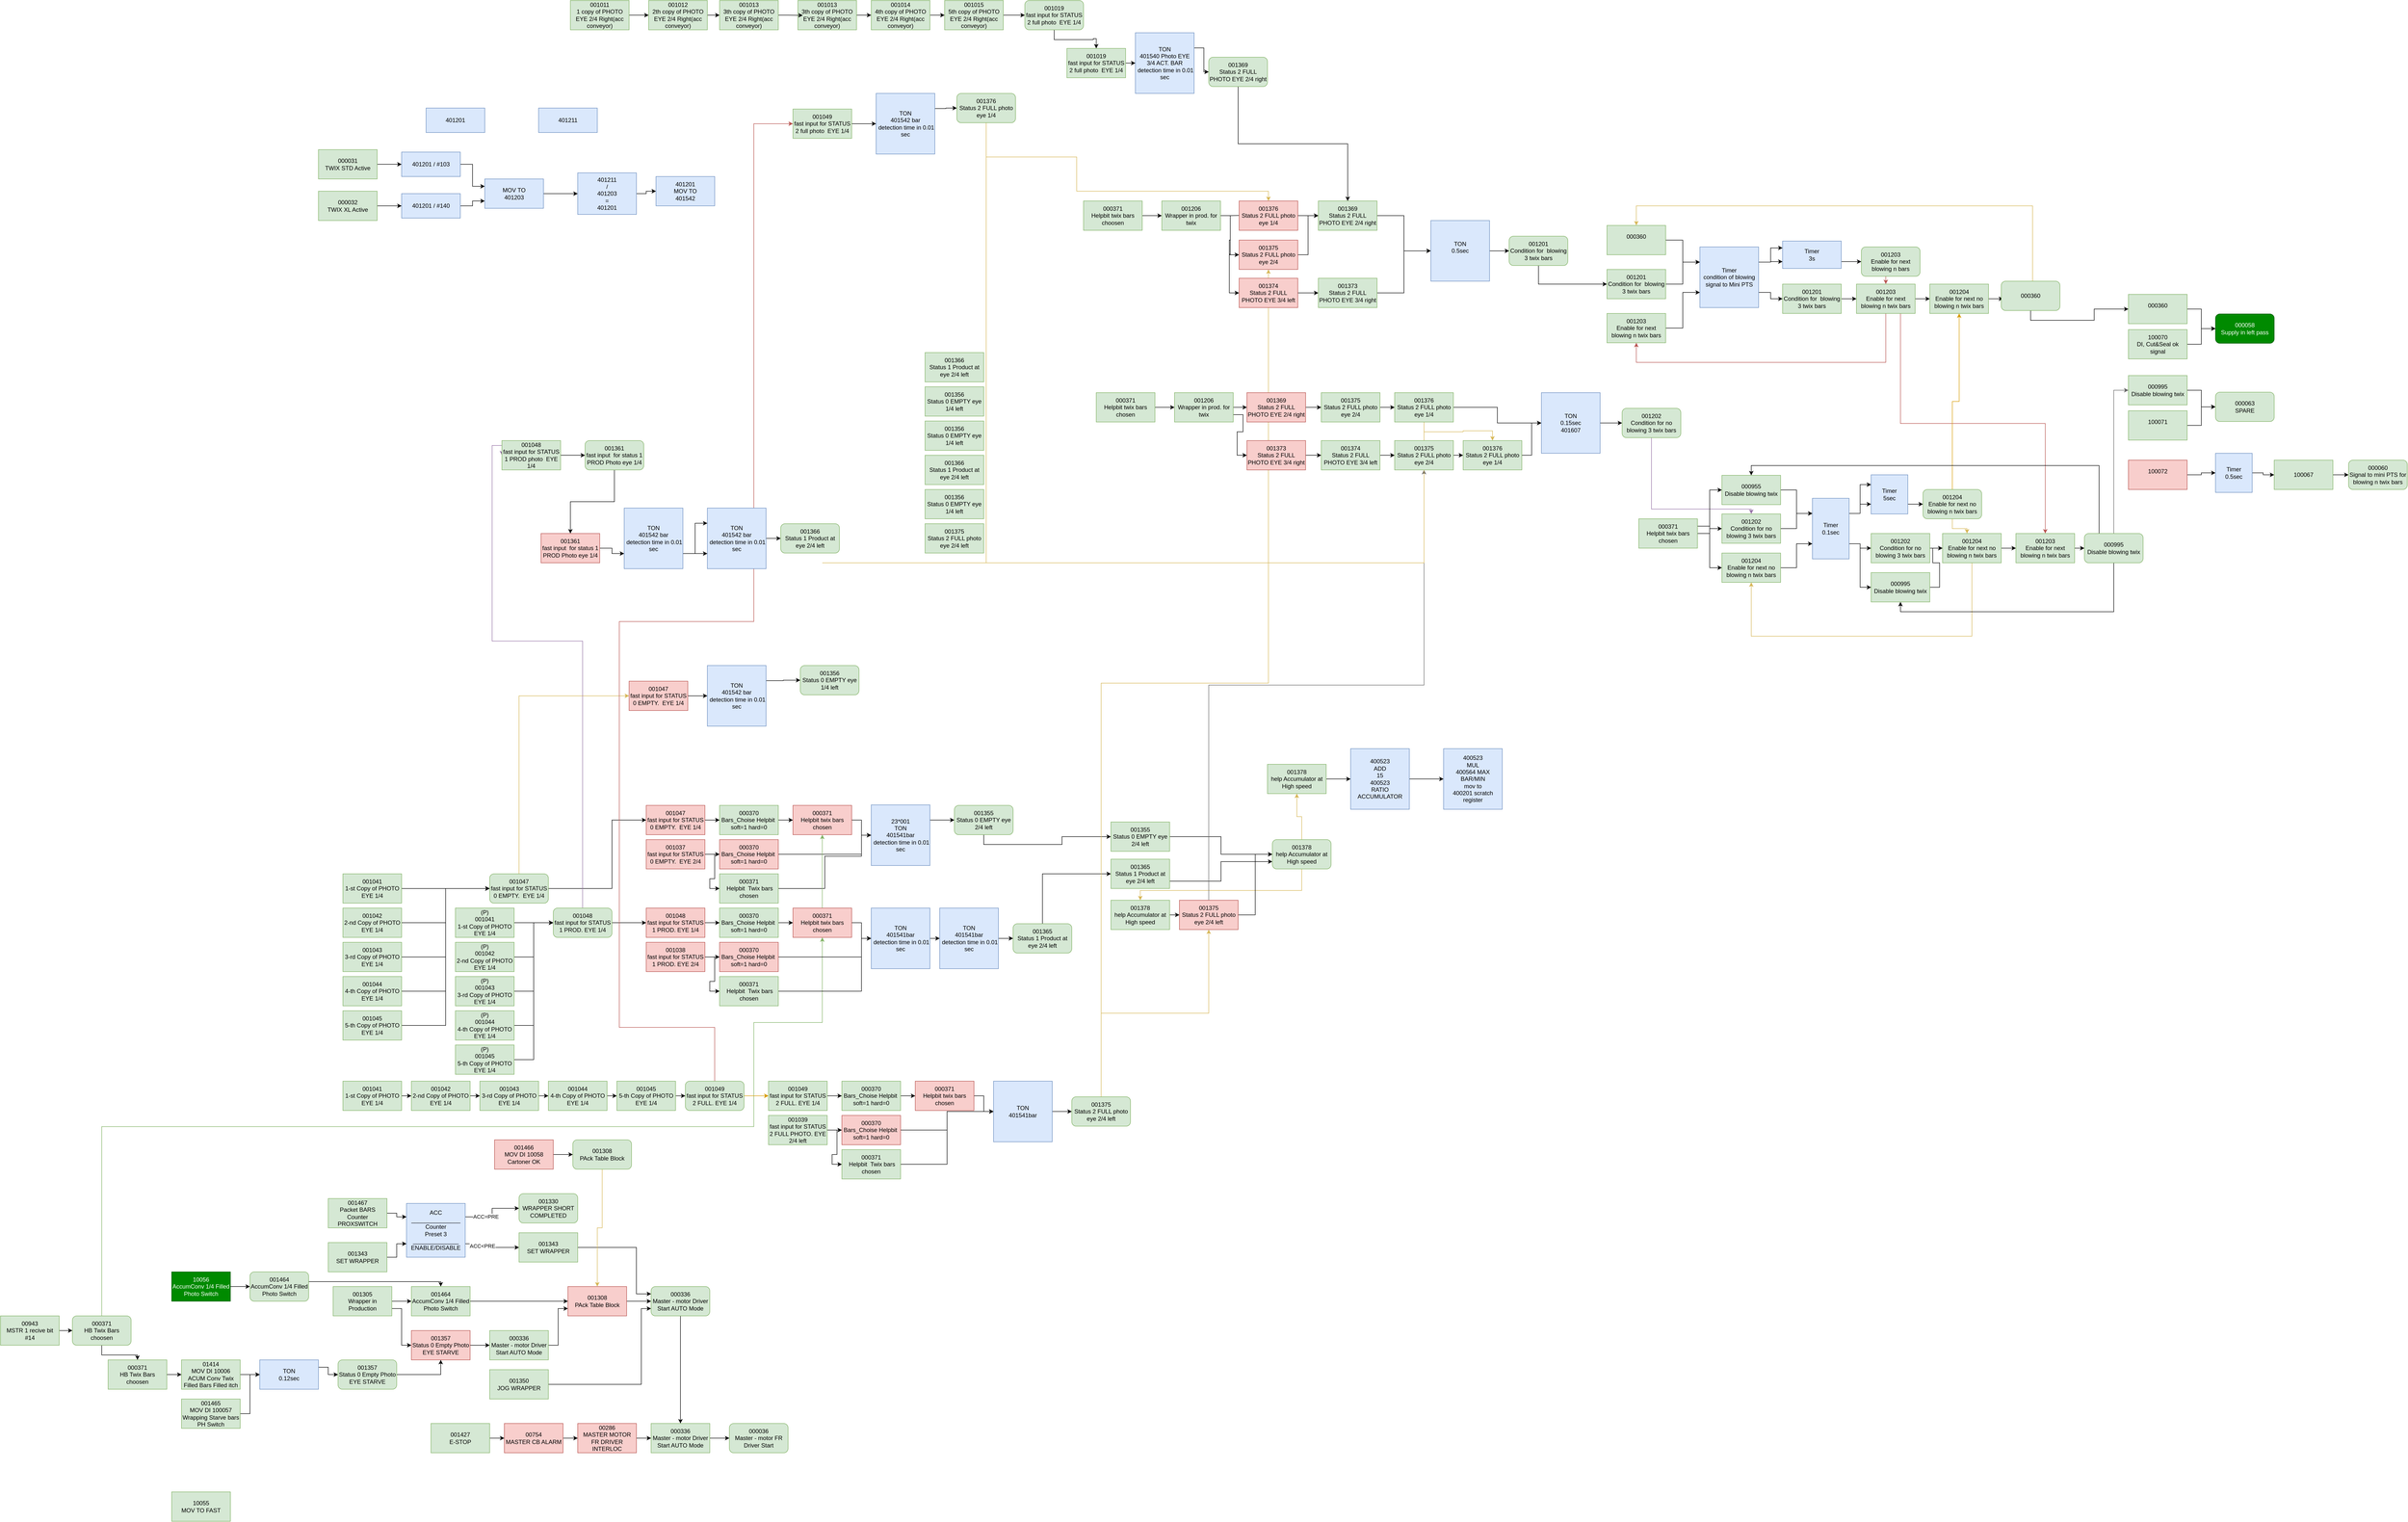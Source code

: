 <mxfile version="13.9.2" type="github">
  <diagram id="ivarAk4UytIAlIsof-li" name="Страница 1">
    <mxGraphModel dx="2494" dy="4422" grid="1" gridSize="10" guides="1" tooltips="1" connect="1" arrows="1" fold="1" page="1" pageScale="1" pageWidth="827" pageHeight="1169" math="0" shadow="0">
      <root>
        <mxCell id="0" />
        <mxCell id="1" parent="0" />
        <mxCell id="tuvTyXdOXTavh4sCCvta-4" style="edgeStyle=orthogonalEdgeStyle;rounded=0;orthogonalLoop=1;jettySize=auto;html=1;exitX=1;exitY=0.5;exitDx=0;exitDy=0;" edge="1" parent="1" source="tuvTyXdOXTavh4sCCvta-1" target="tuvTyXdOXTavh4sCCvta-3">
          <mxGeometry relative="1" as="geometry" />
        </mxCell>
        <mxCell id="tuvTyXdOXTavh4sCCvta-1" value="&lt;div&gt;10056&lt;/div&gt;&lt;div&gt;AccumConv 1/4 Filled Photo Switch&lt;br&gt;&lt;/div&gt;" style="rounded=0;whiteSpace=wrap;html=1;fillColor=#008a00;strokeColor=#005700;fontColor=#ffffff;" vertex="1" parent="1">
          <mxGeometry x="-210" y="230" width="120" height="60" as="geometry" />
        </mxCell>
        <mxCell id="tuvTyXdOXTavh4sCCvta-6" style="edgeStyle=orthogonalEdgeStyle;rounded=0;orthogonalLoop=1;jettySize=auto;html=1;entryX=0.5;entryY=0;entryDx=0;entryDy=0;" edge="1" parent="1" source="tuvTyXdOXTavh4sCCvta-3" target="tuvTyXdOXTavh4sCCvta-5">
          <mxGeometry relative="1" as="geometry">
            <Array as="points">
              <mxPoint x="70" y="280" />
              <mxPoint x="70" y="250" />
              <mxPoint x="340" y="250" />
            </Array>
          </mxGeometry>
        </mxCell>
        <mxCell id="tuvTyXdOXTavh4sCCvta-3" value="&lt;div&gt;001464&lt;/div&gt;&lt;div&gt;AccumConv 1/4 Filled Photo Switch&lt;br&gt;&lt;/div&gt;" style="rounded=1;whiteSpace=wrap;html=1;fillColor=#d5e8d4;strokeColor=#82b366;" vertex="1" parent="1">
          <mxGeometry x="-50" y="230" width="120" height="60" as="geometry" />
        </mxCell>
        <mxCell id="tuvTyXdOXTavh4sCCvta-14" style="edgeStyle=orthogonalEdgeStyle;rounded=0;orthogonalLoop=1;jettySize=auto;html=1;exitX=1;exitY=0.5;exitDx=0;exitDy=0;entryX=0;entryY=0.5;entryDx=0;entryDy=0;" edge="1" parent="1" source="tuvTyXdOXTavh4sCCvta-5" target="tuvTyXdOXTavh4sCCvta-13">
          <mxGeometry relative="1" as="geometry" />
        </mxCell>
        <mxCell id="tuvTyXdOXTavh4sCCvta-5" value="&lt;div&gt;001464&lt;/div&gt;&lt;div&gt;AccumConv 1/4 Filled Photo Switch&lt;br&gt;&lt;/div&gt;" style="rounded=0;whiteSpace=wrap;html=1;fillColor=#d5e8d4;strokeColor=#82b366;" vertex="1" parent="1">
          <mxGeometry x="280" y="260" width="120" height="60" as="geometry" />
        </mxCell>
        <mxCell id="tuvTyXdOXTavh4sCCvta-8" style="edgeStyle=orthogonalEdgeStyle;rounded=0;orthogonalLoop=1;jettySize=auto;html=1;exitX=1;exitY=0.5;exitDx=0;exitDy=0;" edge="1" parent="1" source="tuvTyXdOXTavh4sCCvta-7" target="tuvTyXdOXTavh4sCCvta-5">
          <mxGeometry relative="1" as="geometry" />
        </mxCell>
        <mxCell id="tuvTyXdOXTavh4sCCvta-11" style="edgeStyle=orthogonalEdgeStyle;rounded=0;orthogonalLoop=1;jettySize=auto;html=1;exitX=1;exitY=0.75;exitDx=0;exitDy=0;entryX=0;entryY=0.5;entryDx=0;entryDy=0;" edge="1" parent="1" source="tuvTyXdOXTavh4sCCvta-7" target="tuvTyXdOXTavh4sCCvta-9">
          <mxGeometry relative="1" as="geometry" />
        </mxCell>
        <mxCell id="tuvTyXdOXTavh4sCCvta-7" value="&lt;div&gt;001305&lt;/div&gt;&lt;div&gt;Wrapper in Production&lt;br&gt;&lt;/div&gt;" style="rounded=0;whiteSpace=wrap;html=1;fillColor=#d5e8d4;strokeColor=#82b366;" vertex="1" parent="1">
          <mxGeometry x="120" y="260" width="120" height="60" as="geometry" />
        </mxCell>
        <mxCell id="tuvTyXdOXTavh4sCCvta-12" style="edgeStyle=orthogonalEdgeStyle;rounded=0;orthogonalLoop=1;jettySize=auto;html=1;exitX=1;exitY=0.5;exitDx=0;exitDy=0;" edge="1" parent="1" source="tuvTyXdOXTavh4sCCvta-9" target="tuvTyXdOXTavh4sCCvta-10">
          <mxGeometry relative="1" as="geometry" />
        </mxCell>
        <mxCell id="tuvTyXdOXTavh4sCCvta-9" value="&lt;div&gt;001357&lt;/div&gt;&lt;div&gt;Status 0 Empty Photo EYE STARVE&lt;br&gt;&lt;/div&gt;" style="rounded=0;whiteSpace=wrap;html=1;fillColor=#f8cecc;strokeColor=#b85450;" vertex="1" parent="1">
          <mxGeometry x="280" y="350" width="120" height="60" as="geometry" />
        </mxCell>
        <mxCell id="tuvTyXdOXTavh4sCCvta-15" style="edgeStyle=orthogonalEdgeStyle;rounded=0;orthogonalLoop=1;jettySize=auto;html=1;exitX=1;exitY=0.5;exitDx=0;exitDy=0;entryX=0;entryY=0.75;entryDx=0;entryDy=0;" edge="1" parent="1" source="tuvTyXdOXTavh4sCCvta-10" target="tuvTyXdOXTavh4sCCvta-13">
          <mxGeometry relative="1" as="geometry" />
        </mxCell>
        <mxCell id="tuvTyXdOXTavh4sCCvta-10" value="&lt;div&gt;000336&lt;/div&gt;&lt;div&gt;Master - motor Driver Start AUTO Mode&lt;br&gt;&lt;/div&gt;" style="rounded=0;whiteSpace=wrap;html=1;fillColor=#d5e8d4;strokeColor=#82b366;" vertex="1" parent="1">
          <mxGeometry x="440" y="350" width="120" height="60" as="geometry" />
        </mxCell>
        <mxCell id="tuvTyXdOXTavh4sCCvta-18" style="edgeStyle=orthogonalEdgeStyle;rounded=0;orthogonalLoop=1;jettySize=auto;html=1;exitX=1;exitY=0.5;exitDx=0;exitDy=0;" edge="1" parent="1" source="tuvTyXdOXTavh4sCCvta-13" target="tuvTyXdOXTavh4sCCvta-17">
          <mxGeometry relative="1" as="geometry" />
        </mxCell>
        <mxCell id="tuvTyXdOXTavh4sCCvta-13" value="&lt;div&gt;001308&lt;/div&gt;&lt;div&gt;PAck Table Block&lt;br&gt;&lt;/div&gt;" style="rounded=0;whiteSpace=wrap;html=1;fillColor=#f8cecc;strokeColor=#b85450;" vertex="1" parent="1">
          <mxGeometry x="600" y="260" width="120" height="60" as="geometry" />
        </mxCell>
        <mxCell id="tuvTyXdOXTavh4sCCvta-19" style="edgeStyle=orthogonalEdgeStyle;rounded=0;orthogonalLoop=1;jettySize=auto;html=1;exitX=1;exitY=0.5;exitDx=0;exitDy=0;entryX=0;entryY=0.75;entryDx=0;entryDy=0;" edge="1" parent="1" source="tuvTyXdOXTavh4sCCvta-16" target="tuvTyXdOXTavh4sCCvta-17">
          <mxGeometry relative="1" as="geometry">
            <Array as="points">
              <mxPoint x="750" y="460" />
              <mxPoint x="750" y="305" />
            </Array>
          </mxGeometry>
        </mxCell>
        <mxCell id="tuvTyXdOXTavh4sCCvta-16" value="&lt;div&gt;001350&lt;/div&gt;&lt;div&gt;JOG WRAPPER&lt;br&gt;&lt;/div&gt;" style="rounded=0;whiteSpace=wrap;html=1;fillColor=#d5e8d4;strokeColor=#82b366;" vertex="1" parent="1">
          <mxGeometry x="440" y="430" width="120" height="60" as="geometry" />
        </mxCell>
        <mxCell id="tuvTyXdOXTavh4sCCvta-33" style="edgeStyle=orthogonalEdgeStyle;rounded=0;orthogonalLoop=1;jettySize=auto;html=1;exitX=0.5;exitY=1;exitDx=0;exitDy=0;entryX=0.5;entryY=0;entryDx=0;entryDy=0;" edge="1" parent="1" source="tuvTyXdOXTavh4sCCvta-17" target="tuvTyXdOXTavh4sCCvta-32">
          <mxGeometry relative="1" as="geometry" />
        </mxCell>
        <mxCell id="tuvTyXdOXTavh4sCCvta-17" value="&lt;div&gt;000336&lt;/div&gt;&lt;div&gt;Master - motor Driver Start AUTO Mode&lt;br&gt;&lt;/div&gt;" style="rounded=1;whiteSpace=wrap;html=1;fillColor=#d5e8d4;strokeColor=#82b366;" vertex="1" parent="1">
          <mxGeometry x="770" y="260" width="120" height="60" as="geometry" />
        </mxCell>
        <mxCell id="tuvTyXdOXTavh4sCCvta-26" style="edgeStyle=orthogonalEdgeStyle;rounded=0;orthogonalLoop=1;jettySize=auto;html=1;exitX=1;exitY=0.25;exitDx=0;exitDy=0;" edge="1" parent="1" source="tuvTyXdOXTavh4sCCvta-20" target="tuvTyXdOXTavh4sCCvta-25">
          <mxGeometry relative="1" as="geometry" />
        </mxCell>
        <mxCell id="tuvTyXdOXTavh4sCCvta-27" value="ACC=PRE" style="edgeLabel;html=1;align=center;verticalAlign=middle;resizable=0;points=[];" vertex="1" connectable="0" parent="tuvTyXdOXTavh4sCCvta-26">
          <mxGeometry x="-0.34" y="2" relative="1" as="geometry">
            <mxPoint y="1" as="offset" />
          </mxGeometry>
        </mxCell>
        <mxCell id="tuvTyXdOXTavh4sCCvta-29" style="edgeStyle=orthogonalEdgeStyle;rounded=0;orthogonalLoop=1;jettySize=auto;html=1;exitX=1;exitY=0.75;exitDx=0;exitDy=0;" edge="1" parent="1" source="tuvTyXdOXTavh4sCCvta-20" target="tuvTyXdOXTavh4sCCvta-28">
          <mxGeometry relative="1" as="geometry" />
        </mxCell>
        <mxCell id="tuvTyXdOXTavh4sCCvta-30" value="ACC&amp;lt;PRE" style="edgeLabel;html=1;align=center;verticalAlign=middle;resizable=0;points=[];" vertex="1" connectable="0" parent="tuvTyXdOXTavh4sCCvta-29">
          <mxGeometry x="0.01" y="-20" relative="1" as="geometry">
            <mxPoint as="offset" />
          </mxGeometry>
        </mxCell>
        <mxCell id="tuvTyXdOXTavh4sCCvta-20" value="&lt;div&gt;ACC&lt;br&gt;&lt;/div&gt;&lt;div&gt;_______________&lt;br&gt;&lt;/div&gt;&lt;div&gt;Counter&lt;/div&gt;&lt;div&gt;Preset 3&lt;/div&gt;&lt;div&gt;______________&lt;br&gt;&lt;/div&gt;&lt;div&gt;ENABLE/DISABLE&lt;br&gt;&lt;/div&gt;" style="rounded=0;whiteSpace=wrap;html=1;fillColor=#dae8fc;strokeColor=#6c8ebf;" vertex="1" parent="1">
          <mxGeometry x="270" y="90" width="120" height="110" as="geometry" />
        </mxCell>
        <mxCell id="tuvTyXdOXTavh4sCCvta-22" style="edgeStyle=orthogonalEdgeStyle;rounded=0;orthogonalLoop=1;jettySize=auto;html=1;exitX=1;exitY=0.5;exitDx=0;exitDy=0;entryX=0;entryY=0.75;entryDx=0;entryDy=0;" edge="1" parent="1" source="tuvTyXdOXTavh4sCCvta-21" target="tuvTyXdOXTavh4sCCvta-20">
          <mxGeometry relative="1" as="geometry" />
        </mxCell>
        <mxCell id="tuvTyXdOXTavh4sCCvta-21" value="&lt;div&gt;001343&lt;/div&gt;&lt;div&gt;SET WRAPPER&lt;br&gt;&lt;/div&gt;" style="rounded=0;whiteSpace=wrap;html=1;fillColor=#d5e8d4;strokeColor=#82b366;" vertex="1" parent="1">
          <mxGeometry x="110" y="170" width="120" height="60" as="geometry" />
        </mxCell>
        <mxCell id="tuvTyXdOXTavh4sCCvta-24" style="edgeStyle=orthogonalEdgeStyle;rounded=0;orthogonalLoop=1;jettySize=auto;html=1;entryX=0;entryY=0.25;entryDx=0;entryDy=0;" edge="1" parent="1" source="tuvTyXdOXTavh4sCCvta-23" target="tuvTyXdOXTavh4sCCvta-20">
          <mxGeometry relative="1" as="geometry" />
        </mxCell>
        <mxCell id="tuvTyXdOXTavh4sCCvta-23" value="&lt;div&gt;001467&lt;/div&gt;&lt;div&gt;Packet BARS Counter PROXSWITCH&lt;br&gt;&lt;/div&gt;" style="rounded=0;whiteSpace=wrap;html=1;fillColor=#d5e8d4;strokeColor=#82b366;" vertex="1" parent="1">
          <mxGeometry x="110" y="80" width="120" height="60" as="geometry" />
        </mxCell>
        <mxCell id="tuvTyXdOXTavh4sCCvta-25" value="&lt;div&gt;001330&lt;/div&gt;&lt;div&gt;WRAPPER SHORT COMPLETED&lt;br&gt;&lt;/div&gt;" style="rounded=1;whiteSpace=wrap;html=1;fillColor=#d5e8d4;strokeColor=#82b366;" vertex="1" parent="1">
          <mxGeometry x="500" y="70" width="120" height="60" as="geometry" />
        </mxCell>
        <mxCell id="tuvTyXdOXTavh4sCCvta-31" style="edgeStyle=orthogonalEdgeStyle;rounded=0;orthogonalLoop=1;jettySize=auto;html=1;exitX=1;exitY=0.5;exitDx=0;exitDy=0;entryX=0;entryY=0.25;entryDx=0;entryDy=0;" edge="1" parent="1" source="tuvTyXdOXTavh4sCCvta-28" target="tuvTyXdOXTavh4sCCvta-17">
          <mxGeometry relative="1" as="geometry">
            <Array as="points">
              <mxPoint x="740" y="180" />
              <mxPoint x="740" y="275" />
            </Array>
          </mxGeometry>
        </mxCell>
        <mxCell id="tuvTyXdOXTavh4sCCvta-28" value="&lt;div&gt;001343&lt;/div&gt;&lt;div&gt;SET WRAPPER&lt;/div&gt;" style="rounded=0;whiteSpace=wrap;html=1;fillColor=#d5e8d4;strokeColor=#82b366;" vertex="1" parent="1">
          <mxGeometry x="500" y="150" width="120" height="60" as="geometry" />
        </mxCell>
        <mxCell id="tuvTyXdOXTavh4sCCvta-56" style="edgeStyle=orthogonalEdgeStyle;rounded=0;orthogonalLoop=1;jettySize=auto;html=1;exitX=1;exitY=0.5;exitDx=0;exitDy=0;entryX=0;entryY=0.5;entryDx=0;entryDy=0;" edge="1" parent="1" source="tuvTyXdOXTavh4sCCvta-32" target="tuvTyXdOXTavh4sCCvta-55">
          <mxGeometry relative="1" as="geometry" />
        </mxCell>
        <mxCell id="tuvTyXdOXTavh4sCCvta-32" value="&lt;div&gt;000336&lt;/div&gt;&lt;div&gt;Master - motor Driver Start AUTO Mode&lt;br&gt;&lt;/div&gt;" style="rounded=0;whiteSpace=wrap;html=1;fillColor=#d5e8d4;strokeColor=#82b366;" vertex="1" parent="1">
          <mxGeometry x="770" y="540" width="120" height="60" as="geometry" />
        </mxCell>
        <mxCell id="tuvTyXdOXTavh4sCCvta-35" style="edgeStyle=orthogonalEdgeStyle;rounded=0;orthogonalLoop=1;jettySize=auto;html=1;exitX=1;exitY=0.5;exitDx=0;exitDy=0;entryX=0.5;entryY=1;entryDx=0;entryDy=0;" edge="1" parent="1" source="tuvTyXdOXTavh4sCCvta-34" target="tuvTyXdOXTavh4sCCvta-9">
          <mxGeometry relative="1" as="geometry" />
        </mxCell>
        <mxCell id="tuvTyXdOXTavh4sCCvta-34" value="&lt;div&gt;001357&lt;/div&gt;&lt;div&gt;Status 0 Empty Photo EYE STARVE&lt;br&gt;&lt;/div&gt;" style="rounded=1;whiteSpace=wrap;html=1;fillColor=#d5e8d4;strokeColor=#82b366;" vertex="1" parent="1">
          <mxGeometry x="130" y="410" width="120" height="60" as="geometry" />
        </mxCell>
        <mxCell id="tuvTyXdOXTavh4sCCvta-37" style="edgeStyle=orthogonalEdgeStyle;rounded=0;orthogonalLoop=1;jettySize=auto;html=1;exitX=1;exitY=0.25;exitDx=0;exitDy=0;entryX=0;entryY=0.5;entryDx=0;entryDy=0;" edge="1" parent="1" source="tuvTyXdOXTavh4sCCvta-36" target="tuvTyXdOXTavh4sCCvta-34">
          <mxGeometry relative="1" as="geometry" />
        </mxCell>
        <mxCell id="tuvTyXdOXTavh4sCCvta-36" value="&lt;div&gt;TON&lt;/div&gt;&lt;div&gt;0.12sec&lt;br&gt;&lt;/div&gt;" style="rounded=0;whiteSpace=wrap;html=1;fillColor=#dae8fc;strokeColor=#6c8ebf;" vertex="1" parent="1">
          <mxGeometry x="-30" y="410" width="120" height="60" as="geometry" />
        </mxCell>
        <mxCell id="tuvTyXdOXTavh4sCCvta-39" style="edgeStyle=orthogonalEdgeStyle;rounded=0;orthogonalLoop=1;jettySize=auto;html=1;exitX=1;exitY=0.5;exitDx=0;exitDy=0;" edge="1" parent="1" source="tuvTyXdOXTavh4sCCvta-38" target="tuvTyXdOXTavh4sCCvta-36">
          <mxGeometry relative="1" as="geometry" />
        </mxCell>
        <mxCell id="tuvTyXdOXTavh4sCCvta-38" value="&lt;div&gt;01414&lt;/div&gt;&lt;div&gt;MOV DI 10006&lt;/div&gt;&lt;div&gt;ACUM Conv Twix Filled Bars Filled itch&lt;br&gt;&lt;/div&gt;" style="rounded=0;whiteSpace=wrap;html=1;fillColor=#d5e8d4;strokeColor=#82b366;" vertex="1" parent="1">
          <mxGeometry x="-190" y="410" width="120" height="60" as="geometry" />
        </mxCell>
        <mxCell id="tuvTyXdOXTavh4sCCvta-41" style="edgeStyle=orthogonalEdgeStyle;rounded=0;orthogonalLoop=1;jettySize=auto;html=1;exitX=1;exitY=0.5;exitDx=0;exitDy=0;entryX=0;entryY=0.5;entryDx=0;entryDy=0;" edge="1" parent="1" source="tuvTyXdOXTavh4sCCvta-40" target="tuvTyXdOXTavh4sCCvta-38">
          <mxGeometry relative="1" as="geometry" />
        </mxCell>
        <mxCell id="tuvTyXdOXTavh4sCCvta-40" value="&lt;div&gt;000371&lt;/div&gt;&lt;div&gt;HB Twix Bars choosen&lt;br&gt;&lt;/div&gt;" style="rounded=0;whiteSpace=wrap;html=1;fillColor=#d5e8d4;strokeColor=#82b366;" vertex="1" parent="1">
          <mxGeometry x="-340" y="410" width="120" height="60" as="geometry" />
        </mxCell>
        <mxCell id="tuvTyXdOXTavh4sCCvta-43" style="edgeStyle=orthogonalEdgeStyle;rounded=0;orthogonalLoop=1;jettySize=auto;html=1;exitX=1;exitY=0.5;exitDx=0;exitDy=0;entryX=0;entryY=0.5;entryDx=0;entryDy=0;" edge="1" parent="1" source="tuvTyXdOXTavh4sCCvta-42" target="tuvTyXdOXTavh4sCCvta-36">
          <mxGeometry relative="1" as="geometry" />
        </mxCell>
        <mxCell id="tuvTyXdOXTavh4sCCvta-42" value="&lt;div&gt;001465&lt;/div&gt;&lt;div&gt;MOV DI 100057&lt;/div&gt;&lt;div&gt;Wrapping Starve bars PH Switch&lt;br&gt;&lt;/div&gt;" style="rounded=0;whiteSpace=wrap;html=1;fillColor=#d5e8d4;strokeColor=#82b366;" vertex="1" parent="1">
          <mxGeometry x="-190" y="490" width="120" height="60" as="geometry" />
        </mxCell>
        <mxCell id="tuvTyXdOXTavh4sCCvta-47" style="edgeStyle=orthogonalEdgeStyle;rounded=0;orthogonalLoop=1;jettySize=auto;html=1;entryX=0.5;entryY=0;entryDx=0;entryDy=0;fillColor=#fff2cc;strokeColor=#d6b656;" edge="1" parent="1" source="tuvTyXdOXTavh4sCCvta-44" target="tuvTyXdOXTavh4sCCvta-13">
          <mxGeometry relative="1" as="geometry" />
        </mxCell>
        <mxCell id="tuvTyXdOXTavh4sCCvta-44" value="&lt;div&gt;001308&lt;/div&gt;&lt;div&gt;PAck Table Block&lt;br&gt;&lt;/div&gt;" style="rounded=1;whiteSpace=wrap;html=1;fillColor=#d5e8d4;strokeColor=#82b366;" vertex="1" parent="1">
          <mxGeometry x="610" y="-40" width="120" height="60" as="geometry" />
        </mxCell>
        <mxCell id="tuvTyXdOXTavh4sCCvta-46" style="edgeStyle=orthogonalEdgeStyle;rounded=0;orthogonalLoop=1;jettySize=auto;html=1;exitX=1;exitY=0.5;exitDx=0;exitDy=0;" edge="1" parent="1" source="tuvTyXdOXTavh4sCCvta-45" target="tuvTyXdOXTavh4sCCvta-44">
          <mxGeometry relative="1" as="geometry" />
        </mxCell>
        <mxCell id="tuvTyXdOXTavh4sCCvta-45" value="&lt;div&gt;001466&lt;/div&gt;&lt;div&gt;MOV DI 10058&lt;/div&gt;&lt;div&gt;Cartoner OK&lt;br&gt;&lt;/div&gt;" style="rounded=0;whiteSpace=wrap;html=1;fillColor=#f8cecc;strokeColor=#b85450;" vertex="1" parent="1">
          <mxGeometry x="450" y="-40" width="120" height="60" as="geometry" />
        </mxCell>
        <mxCell id="tuvTyXdOXTavh4sCCvta-50" style="edgeStyle=orthogonalEdgeStyle;rounded=0;orthogonalLoop=1;jettySize=auto;html=1;exitX=1;exitY=0.5;exitDx=0;exitDy=0;" edge="1" parent="1" source="tuvTyXdOXTavh4sCCvta-48" target="tuvTyXdOXTavh4sCCvta-49">
          <mxGeometry relative="1" as="geometry" />
        </mxCell>
        <mxCell id="tuvTyXdOXTavh4sCCvta-48" value="&lt;div&gt;001427&lt;/div&gt;&lt;div&gt;E-STOP&lt;br&gt;&lt;/div&gt;" style="rounded=0;whiteSpace=wrap;html=1;fillColor=#d5e8d4;strokeColor=#82b366;" vertex="1" parent="1">
          <mxGeometry x="320" y="540" width="120" height="60" as="geometry" />
        </mxCell>
        <mxCell id="tuvTyXdOXTavh4sCCvta-52" style="edgeStyle=orthogonalEdgeStyle;rounded=0;orthogonalLoop=1;jettySize=auto;html=1;exitX=1;exitY=0.5;exitDx=0;exitDy=0;" edge="1" parent="1" source="tuvTyXdOXTavh4sCCvta-49" target="tuvTyXdOXTavh4sCCvta-51">
          <mxGeometry relative="1" as="geometry" />
        </mxCell>
        <mxCell id="tuvTyXdOXTavh4sCCvta-49" value="&lt;div&gt;00754&lt;/div&gt;&lt;div&gt;MASTER CB ALARM&lt;br&gt;&lt;/div&gt;" style="rounded=0;whiteSpace=wrap;html=1;fillColor=#f8cecc;strokeColor=#b85450;" vertex="1" parent="1">
          <mxGeometry x="470" y="540" width="120" height="60" as="geometry" />
        </mxCell>
        <mxCell id="tuvTyXdOXTavh4sCCvta-53" style="edgeStyle=orthogonalEdgeStyle;rounded=0;orthogonalLoop=1;jettySize=auto;html=1;exitX=1;exitY=0.5;exitDx=0;exitDy=0;" edge="1" parent="1" source="tuvTyXdOXTavh4sCCvta-51" target="tuvTyXdOXTavh4sCCvta-32">
          <mxGeometry relative="1" as="geometry" />
        </mxCell>
        <mxCell id="tuvTyXdOXTavh4sCCvta-51" value="&lt;div&gt;00286&lt;/div&gt;&lt;div&gt;MASTER MOTOR &lt;br&gt;&lt;/div&gt;&lt;div&gt;FR DRIVER INTERLOC &lt;br&gt;&lt;/div&gt;" style="rounded=0;whiteSpace=wrap;html=1;fillColor=#f8cecc;strokeColor=#b85450;" vertex="1" parent="1">
          <mxGeometry x="620" y="540" width="120" height="60" as="geometry" />
        </mxCell>
        <mxCell id="tuvTyXdOXTavh4sCCvta-55" value="&lt;div&gt;000036&lt;/div&gt;&lt;div&gt;Master - motor FR Driver Start &lt;br&gt;&lt;/div&gt;" style="rounded=1;whiteSpace=wrap;html=1;fillColor=#d5e8d4;strokeColor=#82b366;" vertex="1" parent="1">
          <mxGeometry x="930" y="540" width="120" height="60" as="geometry" />
        </mxCell>
        <mxCell id="tuvTyXdOXTavh4sCCvta-58" style="edgeStyle=orthogonalEdgeStyle;rounded=0;orthogonalLoop=1;jettySize=auto;html=1;exitX=0.5;exitY=1;exitDx=0;exitDy=0;entryX=0.5;entryY=0;entryDx=0;entryDy=0;" edge="1" parent="1" source="tuvTyXdOXTavh4sCCvta-57" target="tuvTyXdOXTavh4sCCvta-40">
          <mxGeometry relative="1" as="geometry" />
        </mxCell>
        <mxCell id="tuvTyXdOXTavh4sCCvta-217" style="edgeStyle=orthogonalEdgeStyle;rounded=0;orthogonalLoop=1;jettySize=auto;html=1;exitX=0.5;exitY=0;exitDx=0;exitDy=0;entryX=0.5;entryY=1;entryDx=0;entryDy=0;fillColor=#d5e8d4;strokeColor=#82b366;" edge="1" parent="1" source="tuvTyXdOXTavh4sCCvta-57" target="tuvTyXdOXTavh4sCCvta-122">
          <mxGeometry relative="1" as="geometry">
            <mxPoint x="815.714" y="-290" as="targetPoint" />
            <Array as="points">
              <mxPoint x="-353" y="-67" />
              <mxPoint x="980" y="-67" />
              <mxPoint x="980" y="-280" />
              <mxPoint x="1120" y="-280" />
            </Array>
          </mxGeometry>
        </mxCell>
        <mxCell id="tuvTyXdOXTavh4sCCvta-57" value="&lt;div&gt;000371&lt;/div&gt;&lt;div&gt;HB Twix Bars choosen&lt;br&gt;&lt;/div&gt;" style="rounded=1;whiteSpace=wrap;html=1;fillColor=#d5e8d4;strokeColor=#82b366;" vertex="1" parent="1">
          <mxGeometry x="-413" y="320" width="120" height="60" as="geometry" />
        </mxCell>
        <mxCell id="tuvTyXdOXTavh4sCCvta-60" style="edgeStyle=orthogonalEdgeStyle;rounded=0;orthogonalLoop=1;jettySize=auto;html=1;exitX=1;exitY=0.5;exitDx=0;exitDy=0;entryX=0;entryY=0.5;entryDx=0;entryDy=0;" edge="1" parent="1" source="tuvTyXdOXTavh4sCCvta-59" target="tuvTyXdOXTavh4sCCvta-57">
          <mxGeometry relative="1" as="geometry" />
        </mxCell>
        <mxCell id="tuvTyXdOXTavh4sCCvta-59" value="&lt;div&gt;00943&lt;/div&gt;&lt;div&gt;MSTR 1 recive bit #14&lt;br&gt;&lt;/div&gt;" style="rounded=0;whiteSpace=wrap;html=1;fillColor=#d5e8d4;strokeColor=#82b366;" vertex="1" parent="1">
          <mxGeometry x="-560" y="320" width="120" height="60" as="geometry" />
        </mxCell>
        <mxCell id="tuvTyXdOXTavh4sCCvta-62" value="&lt;div&gt;10055&lt;/div&gt;&lt;div&gt;MOV TO FAST &lt;br&gt;&lt;/div&gt;" style="rounded=0;whiteSpace=wrap;html=1;fillColor=#d5e8d4;strokeColor=#82b366;" vertex="1" parent="1">
          <mxGeometry x="-210" y="680" width="120" height="60" as="geometry" />
        </mxCell>
        <mxCell id="tuvTyXdOXTavh4sCCvta-75" style="edgeStyle=orthogonalEdgeStyle;rounded=0;orthogonalLoop=1;jettySize=auto;html=1;exitX=1;exitY=0.5;exitDx=0;exitDy=0;entryX=0;entryY=0.5;entryDx=0;entryDy=0;" edge="1" parent="1" source="tuvTyXdOXTavh4sCCvta-63" target="tuvTyXdOXTavh4sCCvta-73">
          <mxGeometry relative="1" as="geometry" />
        </mxCell>
        <mxCell id="tuvTyXdOXTavh4sCCvta-63" value="&lt;div&gt;001041&lt;/div&gt;&lt;div&gt;1-st Copy of PHOTO EYE 1/4&lt;br&gt;&lt;/div&gt;" style="rounded=0;whiteSpace=wrap;html=1;fillColor=#d5e8d4;strokeColor=#82b366;" vertex="1" parent="1">
          <mxGeometry x="140" y="-584" width="120" height="60" as="geometry" />
        </mxCell>
        <mxCell id="tuvTyXdOXTavh4sCCvta-76" style="edgeStyle=orthogonalEdgeStyle;rounded=0;orthogonalLoop=1;jettySize=auto;html=1;exitX=1;exitY=0.5;exitDx=0;exitDy=0;entryX=0;entryY=0.5;entryDx=0;entryDy=0;" edge="1" parent="1" source="tuvTyXdOXTavh4sCCvta-64" target="tuvTyXdOXTavh4sCCvta-73">
          <mxGeometry relative="1" as="geometry" />
        </mxCell>
        <mxCell id="tuvTyXdOXTavh4sCCvta-64" value="&lt;div&gt;001042&lt;/div&gt;&lt;div&gt;2-nd Copy of PHOTO EYE 1/4&lt;br&gt;&lt;/div&gt;" style="rounded=0;whiteSpace=wrap;html=1;fillColor=#d5e8d4;strokeColor=#82b366;" vertex="1" parent="1">
          <mxGeometry x="140" y="-514" width="120" height="60" as="geometry" />
        </mxCell>
        <mxCell id="tuvTyXdOXTavh4sCCvta-77" style="edgeStyle=orthogonalEdgeStyle;rounded=0;orthogonalLoop=1;jettySize=auto;html=1;exitX=1;exitY=0.5;exitDx=0;exitDy=0;entryX=0;entryY=0.5;entryDx=0;entryDy=0;" edge="1" parent="1" source="tuvTyXdOXTavh4sCCvta-65" target="tuvTyXdOXTavh4sCCvta-73">
          <mxGeometry relative="1" as="geometry" />
        </mxCell>
        <mxCell id="tuvTyXdOXTavh4sCCvta-65" value="&lt;div&gt;001043&lt;/div&gt;&lt;div&gt;3-rd Copy of PHOTO EYE 1/4&lt;br&gt;&lt;/div&gt;" style="rounded=0;whiteSpace=wrap;html=1;fillColor=#d5e8d4;strokeColor=#82b366;" vertex="1" parent="1">
          <mxGeometry x="140" y="-444" width="120" height="60" as="geometry" />
        </mxCell>
        <mxCell id="tuvTyXdOXTavh4sCCvta-78" style="edgeStyle=orthogonalEdgeStyle;rounded=0;orthogonalLoop=1;jettySize=auto;html=1;exitX=1;exitY=0.5;exitDx=0;exitDy=0;entryX=0;entryY=0.5;entryDx=0;entryDy=0;" edge="1" parent="1" source="tuvTyXdOXTavh4sCCvta-66" target="tuvTyXdOXTavh4sCCvta-73">
          <mxGeometry relative="1" as="geometry" />
        </mxCell>
        <mxCell id="tuvTyXdOXTavh4sCCvta-66" value="&lt;div&gt;001044&lt;/div&gt;&lt;div&gt;4-th Copy of PHOTO EYE 1/4&lt;br&gt;&lt;/div&gt;" style="rounded=0;whiteSpace=wrap;html=1;fillColor=#d5e8d4;strokeColor=#82b366;" vertex="1" parent="1">
          <mxGeometry x="140" y="-374" width="120" height="60" as="geometry" />
        </mxCell>
        <mxCell id="tuvTyXdOXTavh4sCCvta-79" style="edgeStyle=orthogonalEdgeStyle;rounded=0;orthogonalLoop=1;jettySize=auto;html=1;exitX=1;exitY=0.5;exitDx=0;exitDy=0;entryX=0;entryY=0.5;entryDx=0;entryDy=0;" edge="1" parent="1" source="tuvTyXdOXTavh4sCCvta-67" target="tuvTyXdOXTavh4sCCvta-73">
          <mxGeometry relative="1" as="geometry" />
        </mxCell>
        <mxCell id="tuvTyXdOXTavh4sCCvta-67" value="&lt;div&gt;001045&lt;/div&gt;&lt;div&gt;5-th Copy of PHOTO EYE 1/4&lt;br&gt;&lt;/div&gt;" style="rounded=0;whiteSpace=wrap;html=1;fillColor=#d5e8d4;strokeColor=#82b366;" vertex="1" parent="1">
          <mxGeometry x="140" y="-304" width="120" height="60" as="geometry" />
        </mxCell>
        <mxCell id="tuvTyXdOXTavh4sCCvta-80" style="edgeStyle=orthogonalEdgeStyle;rounded=0;orthogonalLoop=1;jettySize=auto;html=1;exitX=1;exitY=0.5;exitDx=0;exitDy=0;entryX=0;entryY=0.5;entryDx=0;entryDy=0;" edge="1" parent="1" source="tuvTyXdOXTavh4sCCvta-68" target="tuvTyXdOXTavh4sCCvta-74">
          <mxGeometry relative="1" as="geometry" />
        </mxCell>
        <mxCell id="tuvTyXdOXTavh4sCCvta-68" value="&lt;div&gt;(P)&lt;br&gt;&lt;/div&gt;&lt;div&gt;001041&lt;/div&gt;&lt;div&gt;1-st Copy of PHOTO EYE 1/4&lt;br&gt;&lt;/div&gt;" style="rounded=0;whiteSpace=wrap;html=1;fillColor=#d5e8d4;strokeColor=#82b366;" vertex="1" parent="1">
          <mxGeometry x="370" y="-514" width="120" height="60" as="geometry" />
        </mxCell>
        <mxCell id="tuvTyXdOXTavh4sCCvta-81" style="edgeStyle=orthogonalEdgeStyle;rounded=0;orthogonalLoop=1;jettySize=auto;html=1;exitX=1;exitY=0.5;exitDx=0;exitDy=0;entryX=0;entryY=0.5;entryDx=0;entryDy=0;" edge="1" parent="1" source="tuvTyXdOXTavh4sCCvta-69" target="tuvTyXdOXTavh4sCCvta-74">
          <mxGeometry relative="1" as="geometry" />
        </mxCell>
        <mxCell id="tuvTyXdOXTavh4sCCvta-69" value="&lt;div&gt;(P)&lt;/div&gt;&lt;div&gt;001042&lt;/div&gt;&lt;div&gt;2-nd Copy of PHOTO EYE 1/4&lt;br&gt;&lt;/div&gt;" style="rounded=0;whiteSpace=wrap;html=1;fillColor=#d5e8d4;strokeColor=#82b366;" vertex="1" parent="1">
          <mxGeometry x="370" y="-444" width="120" height="60" as="geometry" />
        </mxCell>
        <mxCell id="tuvTyXdOXTavh4sCCvta-82" style="edgeStyle=orthogonalEdgeStyle;rounded=0;orthogonalLoop=1;jettySize=auto;html=1;exitX=1;exitY=0.5;exitDx=0;exitDy=0;entryX=0;entryY=0.5;entryDx=0;entryDy=0;" edge="1" parent="1" source="tuvTyXdOXTavh4sCCvta-70" target="tuvTyXdOXTavh4sCCvta-74">
          <mxGeometry relative="1" as="geometry" />
        </mxCell>
        <mxCell id="tuvTyXdOXTavh4sCCvta-70" value="&lt;div&gt;(P)&lt;/div&gt;&lt;div&gt;001043&lt;/div&gt;&lt;div&gt;3-rd Copy of PHOTO EYE 1/4&lt;br&gt;&lt;/div&gt;" style="rounded=0;whiteSpace=wrap;html=1;fillColor=#d5e8d4;strokeColor=#82b366;" vertex="1" parent="1">
          <mxGeometry x="370" y="-374" width="120" height="60" as="geometry" />
        </mxCell>
        <mxCell id="tuvTyXdOXTavh4sCCvta-83" style="edgeStyle=orthogonalEdgeStyle;rounded=0;orthogonalLoop=1;jettySize=auto;html=1;exitX=1;exitY=0.5;exitDx=0;exitDy=0;entryX=0;entryY=0.5;entryDx=0;entryDy=0;" edge="1" parent="1" source="tuvTyXdOXTavh4sCCvta-71" target="tuvTyXdOXTavh4sCCvta-74">
          <mxGeometry relative="1" as="geometry" />
        </mxCell>
        <mxCell id="tuvTyXdOXTavh4sCCvta-71" value="&lt;div&gt;(P)&lt;/div&gt;&lt;div&gt;001044&lt;/div&gt;&lt;div&gt;4-th Copy of PHOTO EYE 1/4&lt;br&gt;&lt;/div&gt;" style="rounded=0;whiteSpace=wrap;html=1;fillColor=#d5e8d4;strokeColor=#82b366;" vertex="1" parent="1">
          <mxGeometry x="370" y="-304" width="120" height="60" as="geometry" />
        </mxCell>
        <mxCell id="tuvTyXdOXTavh4sCCvta-84" style="edgeStyle=orthogonalEdgeStyle;rounded=0;orthogonalLoop=1;jettySize=auto;html=1;exitX=1;exitY=0.5;exitDx=0;exitDy=0;entryX=0;entryY=0.5;entryDx=0;entryDy=0;" edge="1" parent="1" source="tuvTyXdOXTavh4sCCvta-72" target="tuvTyXdOXTavh4sCCvta-74">
          <mxGeometry relative="1" as="geometry" />
        </mxCell>
        <mxCell id="tuvTyXdOXTavh4sCCvta-72" value="&lt;div&gt;(P)&lt;/div&gt;&lt;div&gt;001045&lt;/div&gt;&lt;div&gt;5-th Copy of PHOTO EYE 1/4&lt;br&gt;&lt;/div&gt;" style="rounded=0;whiteSpace=wrap;html=1;fillColor=#d5e8d4;strokeColor=#82b366;" vertex="1" parent="1">
          <mxGeometry x="370" y="-234" width="120" height="60" as="geometry" />
        </mxCell>
        <mxCell id="tuvTyXdOXTavh4sCCvta-97" style="edgeStyle=orthogonalEdgeStyle;rounded=0;orthogonalLoop=1;jettySize=auto;html=1;exitX=1;exitY=0.5;exitDx=0;exitDy=0;entryX=0;entryY=0.5;entryDx=0;entryDy=0;" edge="1" parent="1" source="tuvTyXdOXTavh4sCCvta-73" target="tuvTyXdOXTavh4sCCvta-96">
          <mxGeometry relative="1" as="geometry">
            <mxPoint x="730" y="-694" as="targetPoint" />
            <Array as="points">
              <mxPoint x="690" y="-554" />
              <mxPoint x="690" y="-694" />
            </Array>
          </mxGeometry>
        </mxCell>
        <mxCell id="tuvTyXdOXTavh4sCCvta-189" style="edgeStyle=orthogonalEdgeStyle;rounded=0;orthogonalLoop=1;jettySize=auto;html=1;exitX=0.5;exitY=0;exitDx=0;exitDy=0;entryX=0;entryY=0.5;entryDx=0;entryDy=0;fillColor=#fff2cc;strokeColor=#d6b656;" edge="1" parent="1" source="tuvTyXdOXTavh4sCCvta-73" target="tuvTyXdOXTavh4sCCvta-186">
          <mxGeometry relative="1" as="geometry">
            <Array as="points">
              <mxPoint x="500" y="-948" />
            </Array>
          </mxGeometry>
        </mxCell>
        <mxCell id="tuvTyXdOXTavh4sCCvta-73" value="&lt;div&gt;001047&lt;/div&gt;&lt;div&gt;fast input for STATUS 0 EMPTY.&amp;nbsp; EYE 1/4&lt;br&gt;&lt;/div&gt;" style="rounded=1;whiteSpace=wrap;html=1;fillColor=#d5e8d4;strokeColor=#82b366;" vertex="1" parent="1">
          <mxGeometry x="440" y="-584" width="120" height="60" as="geometry" />
        </mxCell>
        <mxCell id="tuvTyXdOXTavh4sCCvta-115" style="edgeStyle=orthogonalEdgeStyle;rounded=0;orthogonalLoop=1;jettySize=auto;html=1;exitX=1;exitY=0.5;exitDx=0;exitDy=0;entryX=0;entryY=0.5;entryDx=0;entryDy=0;" edge="1" parent="1" source="tuvTyXdOXTavh4sCCvta-74" target="tuvTyXdOXTavh4sCCvta-113">
          <mxGeometry relative="1" as="geometry" />
        </mxCell>
        <mxCell id="tuvTyXdOXTavh4sCCvta-210" style="edgeStyle=orthogonalEdgeStyle;rounded=0;orthogonalLoop=1;jettySize=auto;html=1;exitX=0.5;exitY=0;exitDx=0;exitDy=0;entryX=0;entryY=0.5;entryDx=0;entryDy=0;fillColor=#e1d5e7;strokeColor=#9673a6;" edge="1" parent="1" source="tuvTyXdOXTavh4sCCvta-74" target="tuvTyXdOXTavh4sCCvta-205">
          <mxGeometry relative="1" as="geometry">
            <Array as="points">
              <mxPoint x="630" y="-1060" />
              <mxPoint x="445" y="-1060" />
              <mxPoint x="445" y="-1460" />
            </Array>
          </mxGeometry>
        </mxCell>
        <mxCell id="tuvTyXdOXTavh4sCCvta-74" value="&lt;div&gt;001048&lt;/div&gt;&lt;div&gt;fast input for STATUS 1 PROD. EYE 1/4&lt;br&gt;&lt;/div&gt;" style="rounded=1;whiteSpace=wrap;html=1;fillColor=#d5e8d4;strokeColor=#82b366;" vertex="1" parent="1">
          <mxGeometry x="570" y="-514" width="120" height="60" as="geometry" />
        </mxCell>
        <mxCell id="tuvTyXdOXTavh4sCCvta-88" style="edgeStyle=orthogonalEdgeStyle;rounded=0;orthogonalLoop=1;jettySize=auto;html=1;exitX=1;exitY=0.5;exitDx=0;exitDy=0;entryX=0;entryY=0.5;entryDx=0;entryDy=0;" edge="1" parent="1" source="tuvTyXdOXTavh4sCCvta-85" target="tuvTyXdOXTavh4sCCvta-86">
          <mxGeometry relative="1" as="geometry" />
        </mxCell>
        <mxCell id="tuvTyXdOXTavh4sCCvta-85" value="&lt;div&gt;001041&lt;/div&gt;&lt;div&gt;1-st Copy of PHOTO EYE 1/4&lt;br&gt;&lt;/div&gt;" style="rounded=0;whiteSpace=wrap;html=1;fillColor=#d5e8d4;strokeColor=#82b366;" vertex="1" parent="1">
          <mxGeometry x="140" y="-160" width="120" height="60" as="geometry" />
        </mxCell>
        <mxCell id="tuvTyXdOXTavh4sCCvta-89" style="edgeStyle=orthogonalEdgeStyle;rounded=0;orthogonalLoop=1;jettySize=auto;html=1;exitX=1;exitY=0.5;exitDx=0;exitDy=0;entryX=0;entryY=0.5;entryDx=0;entryDy=0;" edge="1" parent="1" source="tuvTyXdOXTavh4sCCvta-86" target="tuvTyXdOXTavh4sCCvta-87">
          <mxGeometry relative="1" as="geometry" />
        </mxCell>
        <mxCell id="tuvTyXdOXTavh4sCCvta-86" value="&lt;div&gt;001042&lt;/div&gt;&lt;div&gt;2-nd Copy of PHOTO EYE 1/4&lt;br&gt;&lt;/div&gt;" style="rounded=0;whiteSpace=wrap;html=1;fillColor=#d5e8d4;strokeColor=#82b366;" vertex="1" parent="1">
          <mxGeometry x="280" y="-160" width="120" height="60" as="geometry" />
        </mxCell>
        <mxCell id="tuvTyXdOXTavh4sCCvta-91" style="edgeStyle=orthogonalEdgeStyle;rounded=0;orthogonalLoop=1;jettySize=auto;html=1;exitX=1;exitY=0.5;exitDx=0;exitDy=0;" edge="1" parent="1" source="tuvTyXdOXTavh4sCCvta-87" target="tuvTyXdOXTavh4sCCvta-90">
          <mxGeometry relative="1" as="geometry" />
        </mxCell>
        <mxCell id="tuvTyXdOXTavh4sCCvta-87" value="&lt;div&gt;001043&lt;/div&gt;&lt;div&gt;3-rd Copy of PHOTO EYE 1/4&lt;br&gt;&lt;/div&gt;" style="rounded=0;whiteSpace=wrap;html=1;fillColor=#d5e8d4;strokeColor=#82b366;" vertex="1" parent="1">
          <mxGeometry x="420" y="-160" width="120" height="60" as="geometry" />
        </mxCell>
        <mxCell id="tuvTyXdOXTavh4sCCvta-93" style="edgeStyle=orthogonalEdgeStyle;rounded=0;orthogonalLoop=1;jettySize=auto;html=1;exitX=1;exitY=0.5;exitDx=0;exitDy=0;entryX=0;entryY=0.5;entryDx=0;entryDy=0;" edge="1" parent="1" source="tuvTyXdOXTavh4sCCvta-90" target="tuvTyXdOXTavh4sCCvta-92">
          <mxGeometry relative="1" as="geometry" />
        </mxCell>
        <mxCell id="tuvTyXdOXTavh4sCCvta-90" value="&lt;div&gt;001044&lt;/div&gt;&lt;div&gt;4-th Copy of PHOTO EYE 1/4&lt;br&gt;&lt;/div&gt;" style="rounded=0;whiteSpace=wrap;html=1;fillColor=#d5e8d4;strokeColor=#82b366;" vertex="1" parent="1">
          <mxGeometry x="560" y="-160" width="120" height="60" as="geometry" />
        </mxCell>
        <mxCell id="tuvTyXdOXTavh4sCCvta-95" style="edgeStyle=orthogonalEdgeStyle;rounded=0;orthogonalLoop=1;jettySize=auto;html=1;exitX=1;exitY=0.5;exitDx=0;exitDy=0;entryX=0;entryY=0.5;entryDx=0;entryDy=0;" edge="1" parent="1" source="tuvTyXdOXTavh4sCCvta-92" target="tuvTyXdOXTavh4sCCvta-94">
          <mxGeometry relative="1" as="geometry" />
        </mxCell>
        <mxCell id="tuvTyXdOXTavh4sCCvta-92" value="&lt;div&gt;001045&lt;/div&gt;&lt;div&gt;5-th Copy of PHOTO EYE 1/4&lt;br&gt;&lt;/div&gt;" style="rounded=0;whiteSpace=wrap;html=1;fillColor=#d5e8d4;strokeColor=#82b366;" vertex="1" parent="1">
          <mxGeometry x="700" y="-160" width="120" height="60" as="geometry" />
        </mxCell>
        <mxCell id="tuvTyXdOXTavh4sCCvta-161" style="edgeStyle=orthogonalEdgeStyle;rounded=0;orthogonalLoop=1;jettySize=auto;html=1;exitX=1;exitY=0.5;exitDx=0;exitDy=0;entryX=0;entryY=0.5;entryDx=0;entryDy=0;fillColor=#ffe6cc;strokeColor=#d79b00;" edge="1" parent="1" source="tuvTyXdOXTavh4sCCvta-94" target="tuvTyXdOXTavh4sCCvta-148">
          <mxGeometry relative="1" as="geometry" />
        </mxCell>
        <mxCell id="tuvTyXdOXTavh4sCCvta-209" style="edgeStyle=orthogonalEdgeStyle;rounded=0;orthogonalLoop=1;jettySize=auto;html=1;exitX=0.5;exitY=0;exitDx=0;exitDy=0;entryX=0;entryY=0.5;entryDx=0;entryDy=0;fillColor=#f8cecc;strokeColor=#b85450;" edge="1" parent="1" source="tuvTyXdOXTavh4sCCvta-94" target="tuvTyXdOXTavh4sCCvta-195">
          <mxGeometry relative="1" as="geometry">
            <mxPoint x="560" y="-1433.333" as="targetPoint" />
            <Array as="points">
              <mxPoint x="900" y="-270" />
              <mxPoint x="705" y="-270" />
              <mxPoint x="705" y="-1100" />
              <mxPoint x="980" y="-1100" />
              <mxPoint x="980" y="-2118" />
            </Array>
          </mxGeometry>
        </mxCell>
        <mxCell id="tuvTyXdOXTavh4sCCvta-94" value="&lt;div&gt;001049&lt;/div&gt;&lt;div&gt;fast input for STATUS 2 FULL. EYE 1/4&lt;br&gt;&lt;/div&gt;" style="rounded=1;whiteSpace=wrap;html=1;fillColor=#d5e8d4;strokeColor=#82b366;" vertex="1" parent="1">
          <mxGeometry x="840" y="-160" width="120" height="60" as="geometry" />
        </mxCell>
        <mxCell id="tuvTyXdOXTavh4sCCvta-99" style="edgeStyle=orthogonalEdgeStyle;rounded=0;orthogonalLoop=1;jettySize=auto;html=1;exitX=1;exitY=0.5;exitDx=0;exitDy=0;entryX=0;entryY=0.5;entryDx=0;entryDy=0;" edge="1" parent="1" source="tuvTyXdOXTavh4sCCvta-96" target="tuvTyXdOXTavh4sCCvta-98">
          <mxGeometry relative="1" as="geometry" />
        </mxCell>
        <mxCell id="tuvTyXdOXTavh4sCCvta-96" value="&lt;div&gt;001047&lt;/div&gt;&lt;div&gt;fast input for STATUS 0 EMPTY.&amp;nbsp; EYE 1/4&lt;br&gt;&lt;/div&gt;" style="rounded=0;whiteSpace=wrap;html=1;fillColor=#f8cecc;strokeColor=#b85450;" vertex="1" parent="1">
          <mxGeometry x="760" y="-724" width="120" height="60" as="geometry" />
        </mxCell>
        <mxCell id="tuvTyXdOXTavh4sCCvta-101" style="edgeStyle=orthogonalEdgeStyle;rounded=0;orthogonalLoop=1;jettySize=auto;html=1;exitX=1;exitY=0.5;exitDx=0;exitDy=0;entryX=0;entryY=0.5;entryDx=0;entryDy=0;" edge="1" parent="1" source="tuvTyXdOXTavh4sCCvta-98" target="tuvTyXdOXTavh4sCCvta-100">
          <mxGeometry relative="1" as="geometry" />
        </mxCell>
        <mxCell id="tuvTyXdOXTavh4sCCvta-98" value="&lt;div&gt;000370&lt;/div&gt;&lt;div&gt;Bars_Choise Helpbit&amp;nbsp; soft=1 hard=0&lt;br&gt;&lt;/div&gt;" style="rounded=0;whiteSpace=wrap;html=1;fillColor=#d5e8d4;strokeColor=#82b366;" vertex="1" parent="1">
          <mxGeometry x="910" y="-724" width="120" height="60" as="geometry" />
        </mxCell>
        <mxCell id="tuvTyXdOXTavh4sCCvta-103" style="edgeStyle=orthogonalEdgeStyle;rounded=0;orthogonalLoop=1;jettySize=auto;html=1;exitX=1;exitY=0.5;exitDx=0;exitDy=0;entryX=0;entryY=0.5;entryDx=0;entryDy=0;" edge="1" parent="1" source="tuvTyXdOXTavh4sCCvta-100" target="tuvTyXdOXTavh4sCCvta-102">
          <mxGeometry relative="1" as="geometry" />
        </mxCell>
        <mxCell id="tuvTyXdOXTavh4sCCvta-100" value="&lt;div&gt;000371&lt;/div&gt;&lt;div&gt;Helpbit twix bars chosen&lt;br&gt;&lt;/div&gt;" style="rounded=0;whiteSpace=wrap;html=1;fillColor=#f8cecc;strokeColor=#b85450;" vertex="1" parent="1">
          <mxGeometry x="1060" y="-724" width="120" height="60" as="geometry" />
        </mxCell>
        <mxCell id="tuvTyXdOXTavh4sCCvta-105" style="edgeStyle=orthogonalEdgeStyle;rounded=0;orthogonalLoop=1;jettySize=auto;html=1;exitX=1;exitY=0.25;exitDx=0;exitDy=0;" edge="1" parent="1" source="tuvTyXdOXTavh4sCCvta-102" target="tuvTyXdOXTavh4sCCvta-104">
          <mxGeometry relative="1" as="geometry" />
        </mxCell>
        <mxCell id="tuvTyXdOXTavh4sCCvta-102" value="&lt;div&gt;23*001&lt;br&gt;&lt;/div&gt;&lt;div&gt;TON&lt;/div&gt;&lt;div&gt;401541bar&lt;br&gt;&lt;/div&gt;&amp;nbsp;detection time in 0.01 sec" style="rounded=0;whiteSpace=wrap;html=1;fillColor=#dae8fc;strokeColor=#6c8ebf;" vertex="1" parent="1">
          <mxGeometry x="1220" y="-725" width="120" height="124" as="geometry" />
        </mxCell>
        <mxCell id="tuvTyXdOXTavh4sCCvta-165" style="edgeStyle=orthogonalEdgeStyle;rounded=0;orthogonalLoop=1;jettySize=auto;html=1;exitX=0.5;exitY=1;exitDx=0;exitDy=0;entryX=0;entryY=0.5;entryDx=0;entryDy=0;" edge="1" parent="1" source="tuvTyXdOXTavh4sCCvta-104" target="tuvTyXdOXTavh4sCCvta-164">
          <mxGeometry relative="1" as="geometry" />
        </mxCell>
        <mxCell id="tuvTyXdOXTavh4sCCvta-104" value="&lt;div&gt;001355&lt;/div&gt;&lt;div&gt;Status 0 EMPTY eye 2/4 left&lt;br&gt;&lt;/div&gt;" style="rounded=1;whiteSpace=wrap;html=1;fillColor=#d5e8d4;strokeColor=#82b366;" vertex="1" parent="1">
          <mxGeometry x="1390" y="-724" width="120" height="60" as="geometry" />
        </mxCell>
        <mxCell id="tuvTyXdOXTavh4sCCvta-108" style="edgeStyle=orthogonalEdgeStyle;rounded=0;orthogonalLoop=1;jettySize=auto;html=1;exitX=1;exitY=0.5;exitDx=0;exitDy=0;entryX=0;entryY=0.5;entryDx=0;entryDy=0;" edge="1" parent="1" source="tuvTyXdOXTavh4sCCvta-106" target="tuvTyXdOXTavh4sCCvta-107">
          <mxGeometry relative="1" as="geometry" />
        </mxCell>
        <mxCell id="tuvTyXdOXTavh4sCCvta-111" style="edgeStyle=orthogonalEdgeStyle;rounded=0;orthogonalLoop=1;jettySize=auto;html=1;exitX=1;exitY=0.5;exitDx=0;exitDy=0;entryX=0;entryY=0.5;entryDx=0;entryDy=0;" edge="1" parent="1" source="tuvTyXdOXTavh4sCCvta-106" target="tuvTyXdOXTavh4sCCvta-110">
          <mxGeometry relative="1" as="geometry" />
        </mxCell>
        <mxCell id="tuvTyXdOXTavh4sCCvta-106" value="&lt;div&gt;001037&lt;/div&gt;&lt;div&gt;fast input for STATUS 0 EMPTY.&amp;nbsp; EYE 2/4&lt;br&gt;&lt;/div&gt;" style="rounded=0;whiteSpace=wrap;html=1;fillColor=#f8cecc;strokeColor=#b85450;" vertex="1" parent="1">
          <mxGeometry x="760" y="-654" width="120" height="60" as="geometry" />
        </mxCell>
        <mxCell id="tuvTyXdOXTavh4sCCvta-109" style="edgeStyle=orthogonalEdgeStyle;rounded=0;orthogonalLoop=1;jettySize=auto;html=1;exitX=1;exitY=0.5;exitDx=0;exitDy=0;entryX=0;entryY=0.5;entryDx=0;entryDy=0;" edge="1" parent="1" source="tuvTyXdOXTavh4sCCvta-107" target="tuvTyXdOXTavh4sCCvta-102">
          <mxGeometry relative="1" as="geometry">
            <Array as="points">
              <mxPoint x="1200" y="-624" />
              <mxPoint x="1200" y="-663" />
            </Array>
          </mxGeometry>
        </mxCell>
        <mxCell id="tuvTyXdOXTavh4sCCvta-107" value="&lt;div&gt;000370&lt;/div&gt;Bars_Choise Helpbit&amp;nbsp; soft=1 hard=0" style="rounded=0;whiteSpace=wrap;html=1;fillColor=#f8cecc;strokeColor=#b85450;" vertex="1" parent="1">
          <mxGeometry x="910" y="-654" width="120" height="60" as="geometry" />
        </mxCell>
        <mxCell id="tuvTyXdOXTavh4sCCvta-112" style="edgeStyle=orthogonalEdgeStyle;rounded=0;orthogonalLoop=1;jettySize=auto;html=1;exitX=1;exitY=0.5;exitDx=0;exitDy=0;entryX=0;entryY=0.5;entryDx=0;entryDy=0;" edge="1" parent="1" source="tuvTyXdOXTavh4sCCvta-110" target="tuvTyXdOXTavh4sCCvta-102">
          <mxGeometry relative="1" as="geometry">
            <Array as="points">
              <mxPoint x="1125" y="-554" />
              <mxPoint x="1125" y="-620" />
              <mxPoint x="1200" y="-620" />
              <mxPoint x="1200" y="-663" />
            </Array>
          </mxGeometry>
        </mxCell>
        <mxCell id="tuvTyXdOXTavh4sCCvta-110" value="&lt;div&gt;000371&lt;/div&gt;&lt;div&gt;&amp;nbsp;Helpbit&amp;nbsp; Twix bars chosen&lt;br&gt;&lt;/div&gt;" style="rounded=0;whiteSpace=wrap;html=1;fillColor=#d5e8d4;strokeColor=#82b366;" vertex="1" parent="1">
          <mxGeometry x="910" y="-584" width="120" height="60" as="geometry" />
        </mxCell>
        <mxCell id="tuvTyXdOXTavh4sCCvta-119" style="edgeStyle=orthogonalEdgeStyle;rounded=0;orthogonalLoop=1;jettySize=auto;html=1;exitX=1;exitY=0.5;exitDx=0;exitDy=0;entryX=0;entryY=0.5;entryDx=0;entryDy=0;" edge="1" parent="1" source="tuvTyXdOXTavh4sCCvta-113" target="tuvTyXdOXTavh4sCCvta-116">
          <mxGeometry relative="1" as="geometry" />
        </mxCell>
        <mxCell id="tuvTyXdOXTavh4sCCvta-113" value="&lt;div&gt;001048&lt;/div&gt;&lt;div&gt;fast input for STATUS 1 PROD. EYE 1/4&lt;br&gt;&lt;/div&gt;" style="rounded=0;whiteSpace=wrap;html=1;fillColor=#f8cecc;strokeColor=#b85450;" vertex="1" parent="1">
          <mxGeometry x="760" y="-514" width="120" height="60" as="geometry" />
        </mxCell>
        <mxCell id="tuvTyXdOXTavh4sCCvta-120" style="edgeStyle=orthogonalEdgeStyle;rounded=0;orthogonalLoop=1;jettySize=auto;html=1;exitX=1;exitY=0.5;exitDx=0;exitDy=0;entryX=0;entryY=0.5;entryDx=0;entryDy=0;" edge="1" parent="1" source="tuvTyXdOXTavh4sCCvta-114" target="tuvTyXdOXTavh4sCCvta-117">
          <mxGeometry relative="1" as="geometry" />
        </mxCell>
        <mxCell id="tuvTyXdOXTavh4sCCvta-121" style="edgeStyle=orthogonalEdgeStyle;rounded=0;orthogonalLoop=1;jettySize=auto;html=1;exitX=1;exitY=0.5;exitDx=0;exitDy=0;entryX=0;entryY=0.5;entryDx=0;entryDy=0;" edge="1" parent="1" source="tuvTyXdOXTavh4sCCvta-114" target="tuvTyXdOXTavh4sCCvta-118">
          <mxGeometry relative="1" as="geometry" />
        </mxCell>
        <mxCell id="tuvTyXdOXTavh4sCCvta-114" value="&lt;div&gt;001038&lt;/div&gt;&lt;div&gt;fast input for STATUS 1 PROD. EYE 2/4&lt;br&gt;&lt;/div&gt;" style="rounded=0;whiteSpace=wrap;html=1;fillColor=#f8cecc;strokeColor=#b85450;" vertex="1" parent="1">
          <mxGeometry x="760" y="-444" width="120" height="60" as="geometry" />
        </mxCell>
        <mxCell id="tuvTyXdOXTavh4sCCvta-123" style="edgeStyle=orthogonalEdgeStyle;rounded=0;orthogonalLoop=1;jettySize=auto;html=1;exitX=1;exitY=0.5;exitDx=0;exitDy=0;entryX=0;entryY=0.5;entryDx=0;entryDy=0;" edge="1" parent="1" source="tuvTyXdOXTavh4sCCvta-116" target="tuvTyXdOXTavh4sCCvta-122">
          <mxGeometry relative="1" as="geometry" />
        </mxCell>
        <mxCell id="tuvTyXdOXTavh4sCCvta-116" value="&lt;div&gt;000370&lt;/div&gt;&lt;div&gt;Bars_Choise Helpbit&amp;nbsp; soft=1 hard=0&lt;br&gt;&lt;/div&gt;" style="rounded=0;whiteSpace=wrap;html=1;fillColor=#d5e8d4;strokeColor=#82b366;" vertex="1" parent="1">
          <mxGeometry x="910" y="-514" width="120" height="60" as="geometry" />
        </mxCell>
        <mxCell id="tuvTyXdOXTavh4sCCvta-126" style="edgeStyle=orthogonalEdgeStyle;rounded=0;orthogonalLoop=1;jettySize=auto;html=1;exitX=1;exitY=0.5;exitDx=0;exitDy=0;entryX=0;entryY=0.5;entryDx=0;entryDy=0;" edge="1" parent="1" source="tuvTyXdOXTavh4sCCvta-117" target="tuvTyXdOXTavh4sCCvta-124">
          <mxGeometry relative="1" as="geometry">
            <Array as="points">
              <mxPoint x="1200" y="-414" />
              <mxPoint x="1200" y="-452" />
            </Array>
          </mxGeometry>
        </mxCell>
        <mxCell id="tuvTyXdOXTavh4sCCvta-117" value="&lt;div&gt;000370&lt;/div&gt;Bars_Choise Helpbit&amp;nbsp; soft=1 hard=0" style="rounded=0;whiteSpace=wrap;html=1;fillColor=#f8cecc;strokeColor=#b85450;" vertex="1" parent="1">
          <mxGeometry x="910" y="-444" width="120" height="60" as="geometry" />
        </mxCell>
        <mxCell id="tuvTyXdOXTavh4sCCvta-127" style="edgeStyle=orthogonalEdgeStyle;rounded=0;orthogonalLoop=1;jettySize=auto;html=1;exitX=1;exitY=0.5;exitDx=0;exitDy=0;entryX=0;entryY=0.5;entryDx=0;entryDy=0;" edge="1" parent="1" source="tuvTyXdOXTavh4sCCvta-118" target="tuvTyXdOXTavh4sCCvta-124">
          <mxGeometry relative="1" as="geometry">
            <Array as="points">
              <mxPoint x="1200" y="-344" />
              <mxPoint x="1200" y="-452" />
            </Array>
          </mxGeometry>
        </mxCell>
        <mxCell id="tuvTyXdOXTavh4sCCvta-118" value="&lt;div&gt;000371&lt;/div&gt;&lt;div&gt;&amp;nbsp;Helpbit&amp;nbsp; Twix bars chosen&lt;br&gt;&lt;/div&gt;" style="rounded=0;whiteSpace=wrap;html=1;fillColor=#d5e8d4;strokeColor=#82b366;" vertex="1" parent="1">
          <mxGeometry x="910" y="-374" width="120" height="60" as="geometry" />
        </mxCell>
        <mxCell id="tuvTyXdOXTavh4sCCvta-125" style="edgeStyle=orthogonalEdgeStyle;rounded=0;orthogonalLoop=1;jettySize=auto;html=1;exitX=1;exitY=0.5;exitDx=0;exitDy=0;" edge="1" parent="1" source="tuvTyXdOXTavh4sCCvta-122" target="tuvTyXdOXTavh4sCCvta-124">
          <mxGeometry relative="1" as="geometry" />
        </mxCell>
        <mxCell id="tuvTyXdOXTavh4sCCvta-218" style="edgeStyle=orthogonalEdgeStyle;rounded=0;orthogonalLoop=1;jettySize=auto;html=1;exitX=0.5;exitY=0;exitDx=0;exitDy=0;entryX=0.5;entryY=1;entryDx=0;entryDy=0;fillColor=#d5e8d4;strokeColor=#82b366;" edge="1" parent="1" source="tuvTyXdOXTavh4sCCvta-122" target="tuvTyXdOXTavh4sCCvta-100">
          <mxGeometry relative="1" as="geometry" />
        </mxCell>
        <mxCell id="tuvTyXdOXTavh4sCCvta-122" value="&lt;div&gt;000371&lt;/div&gt;&lt;div&gt;Helpbit twix bars chosen&lt;br&gt;&lt;/div&gt;" style="rounded=0;whiteSpace=wrap;html=1;fillColor=#f8cecc;strokeColor=#b85450;" vertex="1" parent="1">
          <mxGeometry x="1060" y="-514" width="120" height="60" as="geometry" />
        </mxCell>
        <mxCell id="tuvTyXdOXTavh4sCCvta-131" style="edgeStyle=orthogonalEdgeStyle;rounded=0;orthogonalLoop=1;jettySize=auto;html=1;exitX=1;exitY=0.5;exitDx=0;exitDy=0;entryX=0;entryY=0.5;entryDx=0;entryDy=0;" edge="1" parent="1" source="tuvTyXdOXTavh4sCCvta-124" target="tuvTyXdOXTavh4sCCvta-130">
          <mxGeometry relative="1" as="geometry" />
        </mxCell>
        <mxCell id="tuvTyXdOXTavh4sCCvta-124" value="&lt;div&gt;TON&lt;/div&gt;&lt;div&gt;401541bar&lt;br&gt;&lt;/div&gt;&amp;nbsp;detection time in 0.01 sec" style="rounded=0;whiteSpace=wrap;html=1;fillColor=#dae8fc;strokeColor=#6c8ebf;" vertex="1" parent="1">
          <mxGeometry x="1220" y="-514" width="120" height="124" as="geometry" />
        </mxCell>
        <mxCell id="tuvTyXdOXTavh4sCCvta-178" style="edgeStyle=orthogonalEdgeStyle;rounded=0;orthogonalLoop=1;jettySize=auto;html=1;exitX=0.5;exitY=0;exitDx=0;exitDy=0;entryX=0;entryY=0.5;entryDx=0;entryDy=0;" edge="1" parent="1" source="tuvTyXdOXTavh4sCCvta-128" target="tuvTyXdOXTavh4sCCvta-167">
          <mxGeometry relative="1" as="geometry" />
        </mxCell>
        <mxCell id="tuvTyXdOXTavh4sCCvta-128" value="&lt;div&gt;001365&lt;/div&gt;&lt;div&gt;Status 1 Product at eye 2/4 left&lt;br&gt;&lt;/div&gt;" style="rounded=1;whiteSpace=wrap;html=1;fillColor=#d5e8d4;strokeColor=#82b366;" vertex="1" parent="1">
          <mxGeometry x="1510" y="-482" width="120" height="60" as="geometry" />
        </mxCell>
        <mxCell id="tuvTyXdOXTavh4sCCvta-132" style="edgeStyle=orthogonalEdgeStyle;rounded=0;orthogonalLoop=1;jettySize=auto;html=1;exitX=1;exitY=0.5;exitDx=0;exitDy=0;entryX=0;entryY=0.5;entryDx=0;entryDy=0;" edge="1" parent="1" source="tuvTyXdOXTavh4sCCvta-130" target="tuvTyXdOXTavh4sCCvta-128">
          <mxGeometry relative="1" as="geometry" />
        </mxCell>
        <mxCell id="tuvTyXdOXTavh4sCCvta-130" value="&lt;div&gt;TON&lt;/div&gt;&lt;div&gt;401541bar&lt;br&gt;&lt;/div&gt;&amp;nbsp;detection time in 0.01 sec" style="rounded=0;whiteSpace=wrap;html=1;fillColor=#dae8fc;strokeColor=#6c8ebf;" vertex="1" parent="1">
          <mxGeometry x="1360" y="-514" width="120" height="124" as="geometry" />
        </mxCell>
        <mxCell id="tuvTyXdOXTavh4sCCvta-147" style="edgeStyle=orthogonalEdgeStyle;rounded=0;orthogonalLoop=1;jettySize=auto;html=1;exitX=1;exitY=0.5;exitDx=0;exitDy=0;entryX=0;entryY=0.5;entryDx=0;entryDy=0;" edge="1" source="tuvTyXdOXTavh4sCCvta-148" target="tuvTyXdOXTavh4sCCvta-153" parent="1">
          <mxGeometry relative="1" as="geometry" />
        </mxCell>
        <mxCell id="tuvTyXdOXTavh4sCCvta-148" value="&lt;div&gt;001049&lt;/div&gt;&lt;div&gt;fast input for STATUS 2 FULL. EYE 1/4&lt;br&gt;&lt;/div&gt;" style="rounded=0;whiteSpace=wrap;html=1;fillColor=#d5e8d4;strokeColor=#82b366;" vertex="1" parent="1">
          <mxGeometry x="1010" y="-160" width="120" height="60" as="geometry" />
        </mxCell>
        <mxCell id="tuvTyXdOXTavh4sCCvta-149" style="edgeStyle=orthogonalEdgeStyle;rounded=0;orthogonalLoop=1;jettySize=auto;html=1;exitX=1;exitY=0.5;exitDx=0;exitDy=0;entryX=0;entryY=0.5;entryDx=0;entryDy=0;" edge="1" source="tuvTyXdOXTavh4sCCvta-151" target="tuvTyXdOXTavh4sCCvta-155" parent="1">
          <mxGeometry relative="1" as="geometry" />
        </mxCell>
        <mxCell id="tuvTyXdOXTavh4sCCvta-150" style="edgeStyle=orthogonalEdgeStyle;rounded=0;orthogonalLoop=1;jettySize=auto;html=1;exitX=1;exitY=0.5;exitDx=0;exitDy=0;entryX=0;entryY=0.5;entryDx=0;entryDy=0;" edge="1" source="tuvTyXdOXTavh4sCCvta-151" target="tuvTyXdOXTavh4sCCvta-157" parent="1">
          <mxGeometry relative="1" as="geometry" />
        </mxCell>
        <mxCell id="tuvTyXdOXTavh4sCCvta-151" value="&lt;div&gt;001039&lt;/div&gt;&lt;div&gt;fast input for STATUS 2 FULL PHOTO. EYE 2/4 left&lt;br&gt;&lt;/div&gt;" style="rounded=0;whiteSpace=wrap;html=1;fillColor=#d5e8d4;strokeColor=#82b366;" vertex="1" parent="1">
          <mxGeometry x="1010" y="-90" width="120" height="60" as="geometry" />
        </mxCell>
        <mxCell id="tuvTyXdOXTavh4sCCvta-152" style="edgeStyle=orthogonalEdgeStyle;rounded=0;orthogonalLoop=1;jettySize=auto;html=1;exitX=1;exitY=0.5;exitDx=0;exitDy=0;entryX=0;entryY=0.5;entryDx=0;entryDy=0;" edge="1" source="tuvTyXdOXTavh4sCCvta-153" target="tuvTyXdOXTavh4sCCvta-159" parent="1">
          <mxGeometry relative="1" as="geometry" />
        </mxCell>
        <mxCell id="tuvTyXdOXTavh4sCCvta-153" value="&lt;div&gt;000370&lt;/div&gt;&lt;div&gt;Bars_Choise Helpbit&amp;nbsp; soft=1 hard=0&lt;br&gt;&lt;/div&gt;" style="rounded=0;whiteSpace=wrap;html=1;fillColor=#d5e8d4;strokeColor=#82b366;" vertex="1" parent="1">
          <mxGeometry x="1160" y="-160" width="120" height="60" as="geometry" />
        </mxCell>
        <mxCell id="tuvTyXdOXTavh4sCCvta-154" style="edgeStyle=orthogonalEdgeStyle;rounded=0;orthogonalLoop=1;jettySize=auto;html=1;exitX=1;exitY=0.5;exitDx=0;exitDy=0;entryX=0;entryY=0.5;entryDx=0;entryDy=0;" edge="1" source="tuvTyXdOXTavh4sCCvta-155" target="tuvTyXdOXTavh4sCCvta-160" parent="1">
          <mxGeometry relative="1" as="geometry" />
        </mxCell>
        <mxCell id="tuvTyXdOXTavh4sCCvta-155" value="&lt;div&gt;000370&lt;/div&gt;Bars_Choise Helpbit&amp;nbsp; soft=1 hard=0" style="rounded=0;whiteSpace=wrap;html=1;fillColor=#f8cecc;strokeColor=#b85450;" vertex="1" parent="1">
          <mxGeometry x="1160" y="-90" width="120" height="60" as="geometry" />
        </mxCell>
        <mxCell id="tuvTyXdOXTavh4sCCvta-156" style="edgeStyle=orthogonalEdgeStyle;rounded=0;orthogonalLoop=1;jettySize=auto;html=1;exitX=1;exitY=0.5;exitDx=0;exitDy=0;entryX=0;entryY=0.5;entryDx=0;entryDy=0;" edge="1" source="tuvTyXdOXTavh4sCCvta-157" target="tuvTyXdOXTavh4sCCvta-160" parent="1">
          <mxGeometry relative="1" as="geometry" />
        </mxCell>
        <mxCell id="tuvTyXdOXTavh4sCCvta-157" value="&lt;div&gt;000371&lt;/div&gt;&lt;div&gt;&amp;nbsp;Helpbit&amp;nbsp; Twix bars chosen&lt;br&gt;&lt;/div&gt;" style="rounded=0;whiteSpace=wrap;html=1;fillColor=#d5e8d4;strokeColor=#82b366;" vertex="1" parent="1">
          <mxGeometry x="1160" y="-20" width="120" height="60" as="geometry" />
        </mxCell>
        <mxCell id="tuvTyXdOXTavh4sCCvta-158" style="edgeStyle=orthogonalEdgeStyle;rounded=0;orthogonalLoop=1;jettySize=auto;html=1;exitX=1;exitY=0.5;exitDx=0;exitDy=0;" edge="1" source="tuvTyXdOXTavh4sCCvta-159" target="tuvTyXdOXTavh4sCCvta-160" parent="1">
          <mxGeometry relative="1" as="geometry" />
        </mxCell>
        <mxCell id="tuvTyXdOXTavh4sCCvta-159" value="&lt;div&gt;000371&lt;/div&gt;&lt;div&gt;Helpbit twix bars chosen&lt;br&gt;&lt;/div&gt;" style="rounded=0;whiteSpace=wrap;html=1;fillColor=#f8cecc;strokeColor=#b85450;" vertex="1" parent="1">
          <mxGeometry x="1310" y="-160" width="120" height="60" as="geometry" />
        </mxCell>
        <mxCell id="tuvTyXdOXTavh4sCCvta-163" style="edgeStyle=orthogonalEdgeStyle;rounded=0;orthogonalLoop=1;jettySize=auto;html=1;exitX=1;exitY=0.5;exitDx=0;exitDy=0;" edge="1" parent="1" source="tuvTyXdOXTavh4sCCvta-160" target="tuvTyXdOXTavh4sCCvta-162">
          <mxGeometry relative="1" as="geometry" />
        </mxCell>
        <mxCell id="tuvTyXdOXTavh4sCCvta-160" value="&lt;div&gt;TON&lt;/div&gt;&lt;div&gt;401541bar&lt;br&gt;&lt;/div&gt;" style="rounded=0;whiteSpace=wrap;html=1;fillColor=#dae8fc;strokeColor=#6c8ebf;" vertex="1" parent="1">
          <mxGeometry x="1470" y="-160" width="120" height="124" as="geometry" />
        </mxCell>
        <mxCell id="tuvTyXdOXTavh4sCCvta-174" style="edgeStyle=orthogonalEdgeStyle;rounded=0;orthogonalLoop=1;jettySize=auto;html=1;exitX=0.5;exitY=0;exitDx=0;exitDy=0;entryX=0.5;entryY=1;entryDx=0;entryDy=0;fillColor=#fff2cc;strokeColor=#d6b656;" edge="1" parent="1" source="tuvTyXdOXTavh4sCCvta-162" target="tuvTyXdOXTavh4sCCvta-173">
          <mxGeometry relative="1" as="geometry" />
        </mxCell>
        <mxCell id="tuvTyXdOXTavh4sCCvta-349" style="edgeStyle=orthogonalEdgeStyle;rounded=0;orthogonalLoop=1;jettySize=auto;html=1;exitX=0.5;exitY=0;exitDx=0;exitDy=0;fillColor=#fff2cc;strokeColor=#d6b656;" edge="1" parent="1" source="tuvTyXdOXTavh4sCCvta-162" target="tuvTyXdOXTavh4sCCvta-253">
          <mxGeometry relative="1" as="geometry" />
        </mxCell>
        <mxCell id="tuvTyXdOXTavh4sCCvta-162" value="&lt;div&gt;001375&lt;/div&gt;&lt;div&gt;Status 2 FULL photo eye 2/4 left&lt;br&gt;&lt;/div&gt;" style="rounded=1;whiteSpace=wrap;html=1;fillColor=#d5e8d4;strokeColor=#82b366;" vertex="1" parent="1">
          <mxGeometry x="1630" y="-128" width="120" height="60" as="geometry" />
        </mxCell>
        <mxCell id="tuvTyXdOXTavh4sCCvta-176" style="edgeStyle=orthogonalEdgeStyle;rounded=0;orthogonalLoop=1;jettySize=auto;html=1;exitX=1;exitY=0.5;exitDx=0;exitDy=0;entryX=0;entryY=0.5;entryDx=0;entryDy=0;" edge="1" parent="1" source="tuvTyXdOXTavh4sCCvta-164" target="tuvTyXdOXTavh4sCCvta-171">
          <mxGeometry relative="1" as="geometry" />
        </mxCell>
        <mxCell id="tuvTyXdOXTavh4sCCvta-164" value="&lt;div&gt;001355&lt;/div&gt;&lt;div&gt;Status 0 EMPTY eye 2/4 left&lt;br&gt;&lt;/div&gt;" style="rounded=0;whiteSpace=wrap;html=1;fillColor=#d5e8d4;strokeColor=#82b366;" vertex="1" parent="1">
          <mxGeometry x="1710" y="-690" width="120" height="60" as="geometry" />
        </mxCell>
        <mxCell id="tuvTyXdOXTavh4sCCvta-177" style="edgeStyle=orthogonalEdgeStyle;rounded=0;orthogonalLoop=1;jettySize=auto;html=1;exitX=1;exitY=0.75;exitDx=0;exitDy=0;entryX=0;entryY=0.75;entryDx=0;entryDy=0;" edge="1" parent="1" source="tuvTyXdOXTavh4sCCvta-167" target="tuvTyXdOXTavh4sCCvta-171">
          <mxGeometry relative="1" as="geometry" />
        </mxCell>
        <mxCell id="tuvTyXdOXTavh4sCCvta-167" value="&lt;div&gt;001365&lt;/div&gt;&lt;div&gt;Status 1 Product at eye 2/4 left&lt;br&gt;&lt;/div&gt;" style="rounded=0;whiteSpace=wrap;html=1;fillColor=#d5e8d4;strokeColor=#82b366;" vertex="1" parent="1">
          <mxGeometry x="1710" y="-614" width="120" height="60" as="geometry" />
        </mxCell>
        <mxCell id="tuvTyXdOXTavh4sCCvta-170" style="edgeStyle=orthogonalEdgeStyle;rounded=0;orthogonalLoop=1;jettySize=auto;html=1;exitX=1;exitY=0.5;exitDx=0;exitDy=0;entryX=0;entryY=0.5;entryDx=0;entryDy=0;" edge="1" parent="1" source="tuvTyXdOXTavh4sCCvta-168" target="tuvTyXdOXTavh4sCCvta-169">
          <mxGeometry relative="1" as="geometry" />
        </mxCell>
        <mxCell id="tuvTyXdOXTavh4sCCvta-168" value="&lt;div&gt;001378&lt;/div&gt;&lt;div&gt;help Accumulator at High speed&lt;br&gt;&lt;/div&gt;" style="rounded=0;whiteSpace=wrap;html=1;fillColor=#d5e8d4;strokeColor=#82b366;" vertex="1" parent="1">
          <mxGeometry x="2030" y="-808" width="120" height="60" as="geometry" />
        </mxCell>
        <mxCell id="tuvTyXdOXTavh4sCCvta-183" style="edgeStyle=orthogonalEdgeStyle;rounded=0;orthogonalLoop=1;jettySize=auto;html=1;exitX=1;exitY=0.5;exitDx=0;exitDy=0;entryX=0;entryY=0.5;entryDx=0;entryDy=0;" edge="1" parent="1" source="tuvTyXdOXTavh4sCCvta-169" target="tuvTyXdOXTavh4sCCvta-182">
          <mxGeometry relative="1" as="geometry" />
        </mxCell>
        <mxCell id="tuvTyXdOXTavh4sCCvta-169" value="&lt;div&gt;400523&lt;br&gt;&lt;/div&gt;&lt;div&gt;ADD&lt;/div&gt;&lt;div&gt;15&lt;/div&gt;&lt;div&gt;400523&lt;/div&gt;&lt;div&gt;RATIO ACCUMULATOR&lt;br&gt;&lt;/div&gt;" style="rounded=0;whiteSpace=wrap;html=1;fillColor=#dae8fc;strokeColor=#6c8ebf;" vertex="1" parent="1">
          <mxGeometry x="2200" y="-840" width="120" height="124" as="geometry" />
        </mxCell>
        <mxCell id="tuvTyXdOXTavh4sCCvta-179" style="edgeStyle=orthogonalEdgeStyle;rounded=0;orthogonalLoop=1;jettySize=auto;html=1;exitX=0.5;exitY=1;exitDx=0;exitDy=0;entryX=0.5;entryY=0;entryDx=0;entryDy=0;fillColor=#fff2cc;strokeColor=#d6b656;" edge="1" parent="1" source="tuvTyXdOXTavh4sCCvta-171" target="tuvTyXdOXTavh4sCCvta-172">
          <mxGeometry relative="1" as="geometry">
            <Array as="points">
              <mxPoint x="2100" y="-550" />
              <mxPoint x="1770" y="-550" />
            </Array>
          </mxGeometry>
        </mxCell>
        <mxCell id="tuvTyXdOXTavh4sCCvta-181" style="edgeStyle=orthogonalEdgeStyle;rounded=0;orthogonalLoop=1;jettySize=auto;html=1;exitX=0.5;exitY=0;exitDx=0;exitDy=0;entryX=0.5;entryY=1;entryDx=0;entryDy=0;fillColor=#fff2cc;strokeColor=#d6b656;" edge="1" parent="1" source="tuvTyXdOXTavh4sCCvta-171" target="tuvTyXdOXTavh4sCCvta-168">
          <mxGeometry relative="1" as="geometry" />
        </mxCell>
        <mxCell id="tuvTyXdOXTavh4sCCvta-171" value="&lt;div&gt;001378&lt;/div&gt;&lt;div&gt;help Accumulator at High speed&lt;br&gt;&lt;/div&gt;" style="rounded=1;whiteSpace=wrap;html=1;fillColor=#d5e8d4;strokeColor=#82b366;" vertex="1" parent="1">
          <mxGeometry x="2040" y="-654" width="120" height="60" as="geometry" />
        </mxCell>
        <mxCell id="tuvTyXdOXTavh4sCCvta-175" style="edgeStyle=orthogonalEdgeStyle;rounded=0;orthogonalLoop=1;jettySize=auto;html=1;exitX=1;exitY=0.5;exitDx=0;exitDy=0;entryX=0;entryY=0.5;entryDx=0;entryDy=0;" edge="1" parent="1" source="tuvTyXdOXTavh4sCCvta-172" target="tuvTyXdOXTavh4sCCvta-173">
          <mxGeometry relative="1" as="geometry" />
        </mxCell>
        <mxCell id="tuvTyXdOXTavh4sCCvta-172" value="&lt;div&gt;001378&lt;/div&gt;&lt;div&gt;help Accumulator at High speed&lt;br&gt;&lt;/div&gt;" style="rounded=0;whiteSpace=wrap;html=1;fillColor=#d5e8d4;strokeColor=#82b366;" vertex="1" parent="1">
          <mxGeometry x="1710" y="-530" width="120" height="60" as="geometry" />
        </mxCell>
        <mxCell id="tuvTyXdOXTavh4sCCvta-180" style="edgeStyle=orthogonalEdgeStyle;rounded=0;orthogonalLoop=1;jettySize=auto;html=1;exitX=1;exitY=0.5;exitDx=0;exitDy=0;entryX=0;entryY=0.5;entryDx=0;entryDy=0;" edge="1" parent="1" source="tuvTyXdOXTavh4sCCvta-173" target="tuvTyXdOXTavh4sCCvta-171">
          <mxGeometry relative="1" as="geometry" />
        </mxCell>
        <mxCell id="tuvTyXdOXTavh4sCCvta-225" style="edgeStyle=orthogonalEdgeStyle;rounded=0;orthogonalLoop=1;jettySize=auto;html=1;exitX=0.5;exitY=0;exitDx=0;exitDy=0;entryX=0.5;entryY=1;entryDx=0;entryDy=0;fillColor=#f5f5f5;strokeColor=#666666;" edge="1" parent="1" source="tuvTyXdOXTavh4sCCvta-173" target="tuvTyXdOXTavh4sCCvta-232">
          <mxGeometry relative="1" as="geometry" />
        </mxCell>
        <mxCell id="tuvTyXdOXTavh4sCCvta-173" value="&lt;div&gt;001375&lt;/div&gt;&lt;div&gt;Status 2 FULL photo eye 2/4 left&lt;br&gt;&lt;/div&gt;" style="rounded=0;whiteSpace=wrap;html=1;fillColor=#f8cecc;strokeColor=#b85450;" vertex="1" parent="1">
          <mxGeometry x="1850" y="-530" width="120" height="60" as="geometry" />
        </mxCell>
        <mxCell id="tuvTyXdOXTavh4sCCvta-182" value="&lt;div&gt;400523&lt;br&gt;&lt;/div&gt;&lt;div&gt;MUL&lt;/div&gt;&lt;div&gt;400564 MAX BAR/MIN&lt;br&gt;&lt;/div&gt;&lt;div&gt;mov to &lt;br&gt;&lt;/div&gt;&lt;div&gt;400201 scratch register&lt;br&gt;&lt;/div&gt;" style="rounded=0;whiteSpace=wrap;html=1;fillColor=#dae8fc;strokeColor=#6c8ebf;" vertex="1" parent="1">
          <mxGeometry x="2390" y="-840" width="120" height="124" as="geometry" />
        </mxCell>
        <mxCell id="tuvTyXdOXTavh4sCCvta-184" value="&lt;div&gt;001356&lt;/div&gt;&lt;div&gt;Status 0 EMPTY eye 1/4 left&lt;br&gt;&lt;/div&gt;" style="rounded=1;whiteSpace=wrap;html=1;fillColor=#d5e8d4;strokeColor=#82b366;" vertex="1" parent="1">
          <mxGeometry x="1075" y="-1010" width="120" height="60" as="geometry" />
        </mxCell>
        <mxCell id="tuvTyXdOXTavh4sCCvta-188" style="edgeStyle=orthogonalEdgeStyle;rounded=0;orthogonalLoop=1;jettySize=auto;html=1;exitX=1;exitY=0.25;exitDx=0;exitDy=0;entryX=0;entryY=0.5;entryDx=0;entryDy=0;" edge="1" parent="1" source="tuvTyXdOXTavh4sCCvta-185" target="tuvTyXdOXTavh4sCCvta-184">
          <mxGeometry relative="1" as="geometry" />
        </mxCell>
        <mxCell id="tuvTyXdOXTavh4sCCvta-185" value="&lt;div&gt;TON&lt;/div&gt;&lt;div&gt;401542 bar&lt;br&gt;&lt;/div&gt;&amp;nbsp;detection time in 0.01 sec" style="rounded=0;whiteSpace=wrap;html=1;fillColor=#dae8fc;strokeColor=#6c8ebf;" vertex="1" parent="1">
          <mxGeometry x="885" y="-1010" width="120" height="124" as="geometry" />
        </mxCell>
        <mxCell id="tuvTyXdOXTavh4sCCvta-187" style="edgeStyle=orthogonalEdgeStyle;rounded=0;orthogonalLoop=1;jettySize=auto;html=1;exitX=1;exitY=0.5;exitDx=0;exitDy=0;entryX=0;entryY=0.5;entryDx=0;entryDy=0;" edge="1" parent="1" source="tuvTyXdOXTavh4sCCvta-186" target="tuvTyXdOXTavh4sCCvta-185">
          <mxGeometry relative="1" as="geometry" />
        </mxCell>
        <mxCell id="tuvTyXdOXTavh4sCCvta-186" value="&lt;div&gt;001047&lt;/div&gt;&lt;div&gt;fast input for STATUS 0 EMPTY.&amp;nbsp; EYE 1/4&lt;br&gt;&lt;/div&gt;" style="rounded=0;whiteSpace=wrap;html=1;fillColor=#f8cecc;strokeColor=#b85450;" vertex="1" parent="1">
          <mxGeometry x="725" y="-978" width="120" height="60" as="geometry" />
        </mxCell>
        <mxCell id="tuvTyXdOXTavh4sCCvta-229" style="edgeStyle=orthogonalEdgeStyle;rounded=0;orthogonalLoop=1;jettySize=auto;html=1;exitX=0.5;exitY=1;exitDx=0;exitDy=0;fillColor=#fff2cc;strokeColor=#d6b656;entryX=0.5;entryY=0;entryDx=0;entryDy=0;" edge="1" parent="1" source="tuvTyXdOXTavh4sCCvta-191" target="tuvTyXdOXTavh4sCCvta-227">
          <mxGeometry relative="1" as="geometry">
            <mxPoint x="2370" y="-1200" as="targetPoint" />
            <Array as="points">
              <mxPoint x="1120" y="-1220" />
              <mxPoint x="2370" y="-1220" />
            </Array>
          </mxGeometry>
        </mxCell>
        <mxCell id="tuvTyXdOXTavh4sCCvta-348" style="edgeStyle=orthogonalEdgeStyle;rounded=0;orthogonalLoop=1;jettySize=auto;html=1;exitX=0.5;exitY=1;exitDx=0;exitDy=0;entryX=0.5;entryY=0;entryDx=0;entryDy=0;fillColor=#fff2cc;strokeColor=#d6b656;" edge="1" parent="1" source="tuvTyXdOXTavh4sCCvta-191" target="tuvTyXdOXTavh4sCCvta-252">
          <mxGeometry relative="1" as="geometry">
            <mxPoint x="1770" y="-2302.857" as="targetPoint" />
            <Array as="points">
              <mxPoint x="1455" y="-2050" />
              <mxPoint x="1640" y="-2050" />
              <mxPoint x="1640" y="-1980" />
              <mxPoint x="2032" y="-1980" />
            </Array>
          </mxGeometry>
        </mxCell>
        <mxCell id="tuvTyXdOXTavh4sCCvta-191" value="&lt;div&gt;001376&lt;/div&gt;&lt;div&gt;Status 2 FULL photo eye 1/4&lt;/div&gt;" style="rounded=1;whiteSpace=wrap;html=1;fillColor=#d5e8d4;strokeColor=#82b366;" vertex="1" parent="1">
          <mxGeometry x="1395" y="-2180" width="120" height="60" as="geometry" />
        </mxCell>
        <mxCell id="tuvTyXdOXTavh4sCCvta-193" style="edgeStyle=orthogonalEdgeStyle;rounded=0;orthogonalLoop=1;jettySize=auto;html=1;exitX=1;exitY=0.25;exitDx=0;exitDy=0;entryX=0;entryY=0.5;entryDx=0;entryDy=0;" edge="1" parent="1" source="tuvTyXdOXTavh4sCCvta-192" target="tuvTyXdOXTavh4sCCvta-191">
          <mxGeometry relative="1" as="geometry" />
        </mxCell>
        <mxCell id="tuvTyXdOXTavh4sCCvta-192" value="&lt;div&gt;TON&lt;/div&gt;&lt;div&gt;401542 bar&lt;br&gt;&lt;/div&gt;&amp;nbsp;detection time in 0.01 sec" style="rounded=0;whiteSpace=wrap;html=1;fillColor=#dae8fc;strokeColor=#6c8ebf;" vertex="1" parent="1">
          <mxGeometry x="1230" y="-2180" width="120" height="124" as="geometry" />
        </mxCell>
        <mxCell id="tuvTyXdOXTavh4sCCvta-196" style="edgeStyle=orthogonalEdgeStyle;rounded=0;orthogonalLoop=1;jettySize=auto;html=1;exitX=1;exitY=0.5;exitDx=0;exitDy=0;" edge="1" parent="1" source="tuvTyXdOXTavh4sCCvta-195" target="tuvTyXdOXTavh4sCCvta-192">
          <mxGeometry relative="1" as="geometry" />
        </mxCell>
        <mxCell id="tuvTyXdOXTavh4sCCvta-195" value="&lt;div&gt;001049&lt;/div&gt;&lt;div&gt;fast input for STATUS 2 full photo&amp;nbsp; EYE 1/4&lt;br&gt;&lt;/div&gt;" style="rounded=0;whiteSpace=wrap;html=1;fillColor=#d5e8d4;strokeColor=#82b366;" vertex="1" parent="1">
          <mxGeometry x="1060" y="-2148" width="120" height="60" as="geometry" />
        </mxCell>
        <mxCell id="tuvTyXdOXTavh4sCCvta-197" value="&lt;div&gt;001366&lt;/div&gt;&lt;div&gt;Status 1 Product at eye 2/4 left&lt;br&gt;&lt;/div&gt;" style="rounded=1;whiteSpace=wrap;html=1;fillColor=#d5e8d4;strokeColor=#82b366;" vertex="1" parent="1">
          <mxGeometry x="1035" y="-1300" width="120" height="60" as="geometry" />
        </mxCell>
        <mxCell id="tuvTyXdOXTavh4sCCvta-199" style="edgeStyle=orthogonalEdgeStyle;rounded=0;orthogonalLoop=1;jettySize=auto;html=1;exitX=1;exitY=0.5;exitDx=0;exitDy=0;entryX=0;entryY=0.5;entryDx=0;entryDy=0;" edge="1" parent="1" source="tuvTyXdOXTavh4sCCvta-198" target="tuvTyXdOXTavh4sCCvta-197">
          <mxGeometry relative="1" as="geometry" />
        </mxCell>
        <mxCell id="tuvTyXdOXTavh4sCCvta-198" value="&lt;div&gt;TON&lt;/div&gt;&lt;div&gt;401542 bar&lt;br&gt;&lt;/div&gt;&amp;nbsp;detection time in 0.01 sec" style="rounded=0;whiteSpace=wrap;html=1;fillColor=#dae8fc;strokeColor=#6c8ebf;" vertex="1" parent="1">
          <mxGeometry x="885" y="-1332" width="120" height="124" as="geometry" />
        </mxCell>
        <mxCell id="tuvTyXdOXTavh4sCCvta-201" style="edgeStyle=orthogonalEdgeStyle;rounded=0;orthogonalLoop=1;jettySize=auto;html=1;exitX=1;exitY=0.75;exitDx=0;exitDy=0;entryX=0;entryY=0.25;entryDx=0;entryDy=0;" edge="1" parent="1" source="tuvTyXdOXTavh4sCCvta-200" target="tuvTyXdOXTavh4sCCvta-198">
          <mxGeometry relative="1" as="geometry" />
        </mxCell>
        <mxCell id="tuvTyXdOXTavh4sCCvta-202" style="edgeStyle=orthogonalEdgeStyle;rounded=0;orthogonalLoop=1;jettySize=auto;html=1;exitX=1;exitY=0.75;exitDx=0;exitDy=0;entryX=0;entryY=0.75;entryDx=0;entryDy=0;" edge="1" parent="1" source="tuvTyXdOXTavh4sCCvta-200" target="tuvTyXdOXTavh4sCCvta-198">
          <mxGeometry relative="1" as="geometry" />
        </mxCell>
        <mxCell id="tuvTyXdOXTavh4sCCvta-200" value="&lt;div&gt;TON&lt;/div&gt;&lt;div&gt;401542 bar&lt;br&gt;&lt;/div&gt;&amp;nbsp;detection time in 0.01 sec" style="rounded=0;whiteSpace=wrap;html=1;fillColor=#dae8fc;strokeColor=#6c8ebf;" vertex="1" parent="1">
          <mxGeometry x="715" y="-1332" width="120" height="124" as="geometry" />
        </mxCell>
        <mxCell id="tuvTyXdOXTavh4sCCvta-204" style="edgeStyle=orthogonalEdgeStyle;rounded=0;orthogonalLoop=1;jettySize=auto;html=1;exitX=1;exitY=0.5;exitDx=0;exitDy=0;entryX=0;entryY=0.75;entryDx=0;entryDy=0;" edge="1" parent="1" source="tuvTyXdOXTavh4sCCvta-203" target="tuvTyXdOXTavh4sCCvta-200">
          <mxGeometry relative="1" as="geometry" />
        </mxCell>
        <mxCell id="tuvTyXdOXTavh4sCCvta-203" value="&lt;div&gt;001361&lt;/div&gt;&lt;div&gt;fast input&amp;nbsp; for status 1 PROD Photo eye 1/4&lt;br&gt;&lt;/div&gt;" style="rounded=0;whiteSpace=wrap;html=1;fillColor=#f8cecc;strokeColor=#b85450;" vertex="1" parent="1">
          <mxGeometry x="545" y="-1280" width="120" height="60" as="geometry" />
        </mxCell>
        <mxCell id="tuvTyXdOXTavh4sCCvta-208" style="edgeStyle=orthogonalEdgeStyle;rounded=0;orthogonalLoop=1;jettySize=auto;html=1;exitX=1;exitY=0.5;exitDx=0;exitDy=0;entryX=0;entryY=0.5;entryDx=0;entryDy=0;" edge="1" parent="1" source="tuvTyXdOXTavh4sCCvta-205" target="tuvTyXdOXTavh4sCCvta-206">
          <mxGeometry relative="1" as="geometry" />
        </mxCell>
        <mxCell id="tuvTyXdOXTavh4sCCvta-205" value="&lt;div&gt;001048&lt;/div&gt;&lt;div&gt;fast input for STATUS 1 PROD photo&amp;nbsp; EYE 1/4&lt;br&gt;&lt;/div&gt;" style="rounded=0;whiteSpace=wrap;html=1;fillColor=#d5e8d4;strokeColor=#82b366;" vertex="1" parent="1">
          <mxGeometry x="465" y="-1470" width="120" height="60" as="geometry" />
        </mxCell>
        <mxCell id="tuvTyXdOXTavh4sCCvta-207" style="edgeStyle=orthogonalEdgeStyle;rounded=0;orthogonalLoop=1;jettySize=auto;html=1;exitX=0.5;exitY=1;exitDx=0;exitDy=0;entryX=0.5;entryY=0;entryDx=0;entryDy=0;" edge="1" parent="1" source="tuvTyXdOXTavh4sCCvta-206" target="tuvTyXdOXTavh4sCCvta-203">
          <mxGeometry relative="1" as="geometry" />
        </mxCell>
        <mxCell id="tuvTyXdOXTavh4sCCvta-206" value="&lt;div&gt;001361&lt;/div&gt;&lt;div&gt;fast input&amp;nbsp; for status 1 PROD Photo eye 1/4&lt;br&gt;&lt;/div&gt;" style="rounded=1;whiteSpace=wrap;html=1;fillColor=#d5e8d4;strokeColor=#82b366;" vertex="1" parent="1">
          <mxGeometry x="635" y="-1470" width="120" height="60" as="geometry" />
        </mxCell>
        <mxCell id="tuvTyXdOXTavh4sCCvta-211" value="&lt;div&gt;001366&lt;/div&gt;&lt;div&gt;Status 1 Product at eye 2/4 left&lt;br&gt;&lt;/div&gt;" style="rounded=0;whiteSpace=wrap;html=1;fillColor=#d5e8d4;strokeColor=#82b366;" vertex="1" parent="1">
          <mxGeometry x="1330" y="-1650" width="120" height="60" as="geometry" />
        </mxCell>
        <mxCell id="tuvTyXdOXTavh4sCCvta-212" value="&lt;div&gt;001356&lt;/div&gt;&lt;div&gt;Status 0 EMPTY eye 1/4 left&lt;br&gt;&lt;/div&gt;" style="rounded=0;whiteSpace=wrap;html=1;fillColor=#d5e8d4;strokeColor=#82b366;" vertex="1" parent="1">
          <mxGeometry x="1330" y="-1580" width="120" height="60" as="geometry" />
        </mxCell>
        <mxCell id="tuvTyXdOXTavh4sCCvta-213" value="&lt;div&gt;001356&lt;/div&gt;&lt;div&gt;Status 0 EMPTY eye 1/4 left&lt;br&gt;&lt;/div&gt;" style="rounded=0;whiteSpace=wrap;html=1;fillColor=#d5e8d4;strokeColor=#82b366;" vertex="1" parent="1">
          <mxGeometry x="1330" y="-1510" width="120" height="60" as="geometry" />
        </mxCell>
        <mxCell id="tuvTyXdOXTavh4sCCvta-214" value="&lt;div&gt;001366&lt;/div&gt;&lt;div&gt;Status 1 Product at eye 2/4 left&lt;br&gt;&lt;/div&gt;" style="rounded=0;whiteSpace=wrap;html=1;fillColor=#d5e8d4;strokeColor=#82b366;" vertex="1" parent="1">
          <mxGeometry x="1330" y="-1440" width="120" height="60" as="geometry" />
        </mxCell>
        <mxCell id="tuvTyXdOXTavh4sCCvta-215" value="&lt;div&gt;001356&lt;/div&gt;&lt;div&gt;Status 0 EMPTY eye 1/4 left&lt;br&gt;&lt;/div&gt;" style="rounded=0;whiteSpace=wrap;html=1;fillColor=#d5e8d4;strokeColor=#82b366;" vertex="1" parent="1">
          <mxGeometry x="1330" y="-1370" width="120" height="60" as="geometry" />
        </mxCell>
        <mxCell id="tuvTyXdOXTavh4sCCvta-216" value="&lt;div&gt;001375&lt;/div&gt;&lt;div&gt;Status 2 FULL photo eye 2/4 left&lt;br&gt;&lt;/div&gt;" style="rounded=0;whiteSpace=wrap;html=1;fillColor=#d5e8d4;strokeColor=#82b366;" vertex="1" parent="1">
          <mxGeometry x="1330" y="-1300" width="120" height="60" as="geometry" />
        </mxCell>
        <mxCell id="tuvTyXdOXTavh4sCCvta-221" style="edgeStyle=orthogonalEdgeStyle;rounded=0;orthogonalLoop=1;jettySize=auto;html=1;exitX=1;exitY=0.5;exitDx=0;exitDy=0;entryX=0;entryY=0.5;entryDx=0;entryDy=0;" edge="1" parent="1" source="tuvTyXdOXTavh4sCCvta-219" target="tuvTyXdOXTavh4sCCvta-220">
          <mxGeometry relative="1" as="geometry" />
        </mxCell>
        <mxCell id="tuvTyXdOXTavh4sCCvta-219" value="&lt;div&gt;000371&lt;/div&gt;&lt;div&gt;Helpbit twix bars chosen&lt;br&gt;&lt;/div&gt;" style="rounded=0;whiteSpace=wrap;html=1;fillColor=#d5e8d4;strokeColor=#82b366;" vertex="1" parent="1">
          <mxGeometry x="1680" y="-1568" width="120" height="60" as="geometry" />
        </mxCell>
        <mxCell id="tuvTyXdOXTavh4sCCvta-223" style="edgeStyle=orthogonalEdgeStyle;rounded=0;orthogonalLoop=1;jettySize=auto;html=1;exitX=1;exitY=0.5;exitDx=0;exitDy=0;entryX=0;entryY=0.5;entryDx=0;entryDy=0;" edge="1" parent="1" source="tuvTyXdOXTavh4sCCvta-220" target="tuvTyXdOXTavh4sCCvta-222">
          <mxGeometry relative="1" as="geometry" />
        </mxCell>
        <mxCell id="tuvTyXdOXTavh4sCCvta-241" style="edgeStyle=orthogonalEdgeStyle;rounded=0;orthogonalLoop=1;jettySize=auto;html=1;exitX=1;exitY=0.75;exitDx=0;exitDy=0;entryX=0;entryY=0.5;entryDx=0;entryDy=0;" edge="1" parent="1" source="tuvTyXdOXTavh4sCCvta-220" target="tuvTyXdOXTavh4sCCvta-230">
          <mxGeometry relative="1" as="geometry" />
        </mxCell>
        <mxCell id="tuvTyXdOXTavh4sCCvta-220" value="&lt;div&gt;001206&lt;/div&gt;&lt;div&gt;Wrapper in prod. for twix&lt;br&gt;&lt;/div&gt;" style="rounded=0;whiteSpace=wrap;html=1;fillColor=#d5e8d4;strokeColor=#82b366;" vertex="1" parent="1">
          <mxGeometry x="1840" y="-1568" width="120" height="60" as="geometry" />
        </mxCell>
        <mxCell id="tuvTyXdOXTavh4sCCvta-226" style="edgeStyle=orthogonalEdgeStyle;rounded=0;orthogonalLoop=1;jettySize=auto;html=1;exitX=1;exitY=0.5;exitDx=0;exitDy=0;entryX=0;entryY=0.5;entryDx=0;entryDy=0;" edge="1" parent="1" source="tuvTyXdOXTavh4sCCvta-222" target="tuvTyXdOXTavh4sCCvta-224">
          <mxGeometry relative="1" as="geometry" />
        </mxCell>
        <mxCell id="tuvTyXdOXTavh4sCCvta-222" value="&lt;div&gt;001369&lt;/div&gt;&lt;div&gt;Status 2 FULL PHOTO EYE 2/4 right&lt;br&gt;&lt;/div&gt;" style="rounded=0;whiteSpace=wrap;html=1;fillColor=#f8cecc;strokeColor=#b85450;" vertex="1" parent="1">
          <mxGeometry x="1988" y="-1568" width="120" height="60" as="geometry" />
        </mxCell>
        <mxCell id="tuvTyXdOXTavh4sCCvta-228" style="edgeStyle=orthogonalEdgeStyle;rounded=0;orthogonalLoop=1;jettySize=auto;html=1;exitX=1;exitY=0.5;exitDx=0;exitDy=0;entryX=0;entryY=0.5;entryDx=0;entryDy=0;" edge="1" parent="1" source="tuvTyXdOXTavh4sCCvta-224" target="tuvTyXdOXTavh4sCCvta-227">
          <mxGeometry relative="1" as="geometry" />
        </mxCell>
        <mxCell id="tuvTyXdOXTavh4sCCvta-224" value="&lt;div&gt;001375&lt;/div&gt;&lt;div&gt;Status 2 FULL photo eye 2/4&lt;br&gt;&lt;/div&gt;" style="rounded=0;whiteSpace=wrap;html=1;fillColor=#d5e8d4;strokeColor=#82b366;" vertex="1" parent="1">
          <mxGeometry x="2140" y="-1568" width="120" height="60" as="geometry" />
        </mxCell>
        <mxCell id="tuvTyXdOXTavh4sCCvta-239" style="edgeStyle=orthogonalEdgeStyle;rounded=0;orthogonalLoop=1;jettySize=auto;html=1;exitX=0.5;exitY=1;exitDx=0;exitDy=0;entryX=0.5;entryY=0;entryDx=0;entryDy=0;fillColor=#fff2cc;strokeColor=#d6b656;" edge="1" parent="1" source="tuvTyXdOXTavh4sCCvta-227" target="tuvTyXdOXTavh4sCCvta-237">
          <mxGeometry relative="1" as="geometry" />
        </mxCell>
        <mxCell id="tuvTyXdOXTavh4sCCvta-245" style="edgeStyle=orthogonalEdgeStyle;rounded=0;orthogonalLoop=1;jettySize=auto;html=1;exitX=1;exitY=0.5;exitDx=0;exitDy=0;" edge="1" parent="1" source="tuvTyXdOXTavh4sCCvta-227" target="tuvTyXdOXTavh4sCCvta-243">
          <mxGeometry relative="1" as="geometry" />
        </mxCell>
        <mxCell id="tuvTyXdOXTavh4sCCvta-227" value="&lt;div&gt;001376&lt;/div&gt;&lt;div&gt;Status 2 FULL photo eye 1/4&lt;/div&gt;" style="rounded=0;whiteSpace=wrap;html=1;fillColor=#d5e8d4;strokeColor=#82b366;" vertex="1" parent="1">
          <mxGeometry x="2290" y="-1568" width="120" height="60" as="geometry" />
        </mxCell>
        <mxCell id="tuvTyXdOXTavh4sCCvta-233" style="edgeStyle=orthogonalEdgeStyle;rounded=0;orthogonalLoop=1;jettySize=auto;html=1;exitX=1;exitY=0.5;exitDx=0;exitDy=0;entryX=0;entryY=0.5;entryDx=0;entryDy=0;" edge="1" parent="1" source="tuvTyXdOXTavh4sCCvta-230" target="tuvTyXdOXTavh4sCCvta-231">
          <mxGeometry relative="1" as="geometry" />
        </mxCell>
        <mxCell id="tuvTyXdOXTavh4sCCvta-230" value="&lt;div&gt;001373&lt;/div&gt;&lt;div&gt;Status 2 FULL PHOTO EYE 3/4 right&lt;br&gt;&lt;/div&gt;" style="rounded=0;whiteSpace=wrap;html=1;fillColor=#f8cecc;strokeColor=#b85450;" vertex="1" parent="1">
          <mxGeometry x="1988" y="-1470" width="120" height="60" as="geometry" />
        </mxCell>
        <mxCell id="tuvTyXdOXTavh4sCCvta-234" style="edgeStyle=orthogonalEdgeStyle;rounded=0;orthogonalLoop=1;jettySize=auto;html=1;exitX=1;exitY=0.5;exitDx=0;exitDy=0;entryX=0;entryY=0.5;entryDx=0;entryDy=0;" edge="1" parent="1" source="tuvTyXdOXTavh4sCCvta-231" target="tuvTyXdOXTavh4sCCvta-232">
          <mxGeometry relative="1" as="geometry" />
        </mxCell>
        <mxCell id="tuvTyXdOXTavh4sCCvta-231" value="&lt;div&gt;001374&lt;/div&gt;&lt;div&gt;Status 2 FULL PHOTO EYE 3/4 left&lt;br&gt;&lt;/div&gt;" style="rounded=0;whiteSpace=wrap;html=1;fillColor=#d5e8d4;strokeColor=#82b366;" vertex="1" parent="1">
          <mxGeometry x="2140" y="-1470" width="120" height="60" as="geometry" />
        </mxCell>
        <mxCell id="tuvTyXdOXTavh4sCCvta-240" style="edgeStyle=orthogonalEdgeStyle;rounded=0;orthogonalLoop=1;jettySize=auto;html=1;exitX=1;exitY=0.5;exitDx=0;exitDy=0;entryX=0;entryY=0.5;entryDx=0;entryDy=0;" edge="1" parent="1" source="tuvTyXdOXTavh4sCCvta-232" target="tuvTyXdOXTavh4sCCvta-237">
          <mxGeometry relative="1" as="geometry" />
        </mxCell>
        <mxCell id="tuvTyXdOXTavh4sCCvta-232" value="&lt;div&gt;001375&lt;/div&gt;&lt;div&gt;Status 2 FULL photo eye 2/4&lt;br&gt;&lt;/div&gt;" style="rounded=0;whiteSpace=wrap;html=1;fillColor=#d5e8d4;strokeColor=#82b366;" vertex="1" parent="1">
          <mxGeometry x="2290" y="-1470" width="120" height="60" as="geometry" />
        </mxCell>
        <mxCell id="tuvTyXdOXTavh4sCCvta-244" style="edgeStyle=orthogonalEdgeStyle;rounded=0;orthogonalLoop=1;jettySize=auto;html=1;exitX=1;exitY=0.5;exitDx=0;exitDy=0;entryX=0;entryY=0.5;entryDx=0;entryDy=0;" edge="1" parent="1" source="tuvTyXdOXTavh4sCCvta-237" target="tuvTyXdOXTavh4sCCvta-243">
          <mxGeometry relative="1" as="geometry" />
        </mxCell>
        <mxCell id="tuvTyXdOXTavh4sCCvta-237" value="&lt;div&gt;001376&lt;/div&gt;&lt;div&gt;Status 2 FULL photo eye 1/4&lt;br&gt;&lt;/div&gt;" style="rounded=0;whiteSpace=wrap;html=1;fillColor=#d5e8d4;strokeColor=#82b366;" vertex="1" parent="1">
          <mxGeometry x="2430" y="-1470" width="120" height="60" as="geometry" />
        </mxCell>
        <mxCell id="tuvTyXdOXTavh4sCCvta-247" style="edgeStyle=orthogonalEdgeStyle;rounded=0;orthogonalLoop=1;jettySize=auto;html=1;exitX=1;exitY=0.5;exitDx=0;exitDy=0;entryX=0;entryY=0.5;entryDx=0;entryDy=0;" edge="1" parent="1" source="tuvTyXdOXTavh4sCCvta-243" target="tuvTyXdOXTavh4sCCvta-246">
          <mxGeometry relative="1" as="geometry" />
        </mxCell>
        <mxCell id="tuvTyXdOXTavh4sCCvta-243" value="&lt;div&gt;TON&lt;/div&gt;&lt;div&gt;0.15sec&lt;br&gt;&lt;/div&gt;&lt;div&gt;401607&lt;/div&gt;" style="rounded=0;whiteSpace=wrap;html=1;fillColor=#dae8fc;strokeColor=#6c8ebf;" vertex="1" parent="1">
          <mxGeometry x="2590" y="-1568" width="120" height="124" as="geometry" />
        </mxCell>
        <mxCell id="tuvTyXdOXTavh4sCCvta-317" style="edgeStyle=orthogonalEdgeStyle;rounded=0;orthogonalLoop=1;jettySize=auto;html=1;exitX=0.5;exitY=1;exitDx=0;exitDy=0;entryX=0.5;entryY=0;entryDx=0;entryDy=0;fillColor=#e1d5e7;strokeColor=#9673a6;" edge="1" parent="1" source="tuvTyXdOXTavh4sCCvta-246" target="tuvTyXdOXTavh4sCCvta-300">
          <mxGeometry relative="1" as="geometry">
            <Array as="points">
              <mxPoint x="2815" y="-1330" />
              <mxPoint x="3019" y="-1330" />
            </Array>
          </mxGeometry>
        </mxCell>
        <mxCell id="tuvTyXdOXTavh4sCCvta-246" value="&lt;div&gt;001202&lt;/div&gt;&lt;div&gt;Condition for no blowing 3 twix bars&lt;br&gt;&lt;/div&gt;" style="rounded=1;whiteSpace=wrap;html=1;fillColor=#d5e8d4;strokeColor=#82b366;" vertex="1" parent="1">
          <mxGeometry x="2755" y="-1536" width="120" height="60" as="geometry" />
        </mxCell>
        <mxCell id="tuvTyXdOXTavh4sCCvta-292" style="edgeStyle=orthogonalEdgeStyle;rounded=0;orthogonalLoop=1;jettySize=auto;html=1;exitX=1;exitY=0.5;exitDx=0;exitDy=0;entryX=0;entryY=0.5;entryDx=0;entryDy=0;" edge="1" parent="1" source="tuvTyXdOXTavh4sCCvta-248" target="tuvTyXdOXTavh4sCCvta-291">
          <mxGeometry relative="1" as="geometry" />
        </mxCell>
        <mxCell id="tuvTyXdOXTavh4sCCvta-248" value="&lt;div&gt;000360&lt;/div&gt;&lt;div&gt;&lt;br&gt;&lt;/div&gt;" style="rounded=0;whiteSpace=wrap;html=1;fillColor=#d5e8d4;strokeColor=#82b366;" vertex="1" parent="1">
          <mxGeometry x="3790" y="-1769" width="120" height="60" as="geometry" />
        </mxCell>
        <mxCell id="tuvTyXdOXTavh4sCCvta-249" style="edgeStyle=orthogonalEdgeStyle;rounded=0;orthogonalLoop=1;jettySize=auto;html=1;exitX=1;exitY=0.5;exitDx=0;exitDy=0;entryX=0;entryY=0.5;entryDx=0;entryDy=0;" edge="1" source="tuvTyXdOXTavh4sCCvta-250" target="tuvTyXdOXTavh4sCCvta-251" parent="1">
          <mxGeometry relative="1" as="geometry" />
        </mxCell>
        <mxCell id="tuvTyXdOXTavh4sCCvta-250" value="&lt;div&gt;000371&lt;/div&gt;&lt;div&gt;Helpbit twix bars choosen&lt;br&gt;&lt;/div&gt;" style="rounded=0;whiteSpace=wrap;html=1;fillColor=#d5e8d4;strokeColor=#82b366;" vertex="1" parent="1">
          <mxGeometry x="1654" y="-1960" width="120" height="60" as="geometry" />
        </mxCell>
        <mxCell id="tuvTyXdOXTavh4sCCvta-255" style="edgeStyle=orthogonalEdgeStyle;rounded=0;orthogonalLoop=1;jettySize=auto;html=1;exitX=1;exitY=0.5;exitDx=0;exitDy=0;entryX=0.1;entryY=0.49;entryDx=0;entryDy=0;entryPerimeter=0;" edge="1" parent="1" source="tuvTyXdOXTavh4sCCvta-251" target="tuvTyXdOXTavh4sCCvta-252">
          <mxGeometry relative="1" as="geometry" />
        </mxCell>
        <mxCell id="tuvTyXdOXTavh4sCCvta-256" style="edgeStyle=orthogonalEdgeStyle;rounded=0;orthogonalLoop=1;jettySize=auto;html=1;exitX=1;exitY=0.5;exitDx=0;exitDy=0;entryX=0;entryY=0.5;entryDx=0;entryDy=0;" edge="1" parent="1" source="tuvTyXdOXTavh4sCCvta-251" target="tuvTyXdOXTavh4sCCvta-253">
          <mxGeometry relative="1" as="geometry" />
        </mxCell>
        <mxCell id="tuvTyXdOXTavh4sCCvta-257" style="edgeStyle=orthogonalEdgeStyle;rounded=0;orthogonalLoop=1;jettySize=auto;html=1;exitX=1;exitY=0.5;exitDx=0;exitDy=0;entryX=0;entryY=0.5;entryDx=0;entryDy=0;" edge="1" parent="1" source="tuvTyXdOXTavh4sCCvta-251" target="tuvTyXdOXTavh4sCCvta-254">
          <mxGeometry relative="1" as="geometry" />
        </mxCell>
        <mxCell id="tuvTyXdOXTavh4sCCvta-251" value="&lt;div&gt;001206&lt;/div&gt;&lt;div&gt;Wrapper in prod. for twix&lt;br&gt;&lt;/div&gt;" style="rounded=0;whiteSpace=wrap;html=1;fillColor=#d5e8d4;strokeColor=#82b366;" vertex="1" parent="1">
          <mxGeometry x="1814" y="-1960" width="120" height="60" as="geometry" />
        </mxCell>
        <mxCell id="tuvTyXdOXTavh4sCCvta-260" style="edgeStyle=orthogonalEdgeStyle;rounded=0;orthogonalLoop=1;jettySize=auto;html=1;exitX=1;exitY=0.5;exitDx=0;exitDy=0;" edge="1" parent="1" source="tuvTyXdOXTavh4sCCvta-252" target="tuvTyXdOXTavh4sCCvta-259">
          <mxGeometry relative="1" as="geometry" />
        </mxCell>
        <mxCell id="tuvTyXdOXTavh4sCCvta-252" value="&lt;div&gt;001376&lt;/div&gt;&lt;div&gt;Status 2 FULL photo eye 1/4&lt;br&gt;&lt;/div&gt;" style="rounded=0;whiteSpace=wrap;html=1;fillColor=#f8cecc;strokeColor=#b85450;" vertex="1" parent="1">
          <mxGeometry x="1972" y="-1960" width="120" height="60" as="geometry" />
        </mxCell>
        <mxCell id="tuvTyXdOXTavh4sCCvta-261" style="edgeStyle=orthogonalEdgeStyle;rounded=0;orthogonalLoop=1;jettySize=auto;html=1;exitX=1;exitY=0.5;exitDx=0;exitDy=0;entryX=0;entryY=0.5;entryDx=0;entryDy=0;" edge="1" parent="1" source="tuvTyXdOXTavh4sCCvta-253" target="tuvTyXdOXTavh4sCCvta-259">
          <mxGeometry relative="1" as="geometry" />
        </mxCell>
        <mxCell id="tuvTyXdOXTavh4sCCvta-253" value="&lt;div&gt;001375&lt;/div&gt;&lt;div&gt;Status 2 FULL photo eye 2/4&lt;br&gt;&lt;/div&gt;" style="rounded=0;whiteSpace=wrap;html=1;fillColor=#f8cecc;strokeColor=#b85450;" vertex="1" parent="1">
          <mxGeometry x="1972" y="-1880" width="120" height="60" as="geometry" />
        </mxCell>
        <mxCell id="tuvTyXdOXTavh4sCCvta-263" style="edgeStyle=orthogonalEdgeStyle;rounded=0;orthogonalLoop=1;jettySize=auto;html=1;exitX=1;exitY=0.5;exitDx=0;exitDy=0;entryX=0;entryY=0.5;entryDx=0;entryDy=0;" edge="1" parent="1" source="tuvTyXdOXTavh4sCCvta-254" target="tuvTyXdOXTavh4sCCvta-262">
          <mxGeometry relative="1" as="geometry" />
        </mxCell>
        <mxCell id="tuvTyXdOXTavh4sCCvta-254" value="&lt;div&gt;001374&lt;/div&gt;&lt;div&gt;Status 2 FULL PHOTO EYE 3/4 left&lt;br&gt;&lt;/div&gt;" style="rounded=0;whiteSpace=wrap;html=1;fillColor=#f8cecc;strokeColor=#b85450;" vertex="1" parent="1">
          <mxGeometry x="1972" y="-1802" width="120" height="60" as="geometry" />
        </mxCell>
        <mxCell id="tuvTyXdOXTavh4sCCvta-265" style="edgeStyle=orthogonalEdgeStyle;rounded=0;orthogonalLoop=1;jettySize=auto;html=1;exitX=1;exitY=0.5;exitDx=0;exitDy=0;entryX=0;entryY=0.5;entryDx=0;entryDy=0;" edge="1" parent="1" source="tuvTyXdOXTavh4sCCvta-259" target="tuvTyXdOXTavh4sCCvta-264">
          <mxGeometry relative="1" as="geometry" />
        </mxCell>
        <mxCell id="tuvTyXdOXTavh4sCCvta-259" value="&lt;div&gt;001369&lt;/div&gt;&lt;div&gt;Status 2 FULL PHOTO EYE 2/4 right&lt;br&gt;&lt;/div&gt;" style="rounded=0;whiteSpace=wrap;html=1;fillColor=#d5e8d4;strokeColor=#82b366;" vertex="1" parent="1">
          <mxGeometry x="2134" y="-1960" width="120" height="60" as="geometry" />
        </mxCell>
        <mxCell id="tuvTyXdOXTavh4sCCvta-266" style="edgeStyle=orthogonalEdgeStyle;rounded=0;orthogonalLoop=1;jettySize=auto;html=1;exitX=1;exitY=0.5;exitDx=0;exitDy=0;entryX=0;entryY=0.5;entryDx=0;entryDy=0;" edge="1" parent="1" source="tuvTyXdOXTavh4sCCvta-262" target="tuvTyXdOXTavh4sCCvta-264">
          <mxGeometry relative="1" as="geometry" />
        </mxCell>
        <mxCell id="tuvTyXdOXTavh4sCCvta-262" value="&lt;div&gt;001373&lt;/div&gt;&lt;div&gt;Status 2 FULL PHOTO EYE 3/4 right&lt;br&gt;&lt;/div&gt;" style="rounded=0;whiteSpace=wrap;html=1;fillColor=#d5e8d4;strokeColor=#82b366;" vertex="1" parent="1">
          <mxGeometry x="2134" y="-1802" width="120" height="60" as="geometry" />
        </mxCell>
        <mxCell id="tuvTyXdOXTavh4sCCvta-268" style="edgeStyle=orthogonalEdgeStyle;rounded=0;orthogonalLoop=1;jettySize=auto;html=1;exitX=1;exitY=0.5;exitDx=0;exitDy=0;entryX=0;entryY=0.5;entryDx=0;entryDy=0;" edge="1" parent="1" source="tuvTyXdOXTavh4sCCvta-264" target="tuvTyXdOXTavh4sCCvta-267">
          <mxGeometry relative="1" as="geometry" />
        </mxCell>
        <mxCell id="tuvTyXdOXTavh4sCCvta-264" value="&lt;div&gt;TON&lt;/div&gt;&lt;div&gt;0.5sec&lt;br&gt;&lt;/div&gt;&lt;div&gt;&lt;br&gt;&lt;/div&gt;" style="rounded=0;whiteSpace=wrap;html=1;fillColor=#dae8fc;strokeColor=#6c8ebf;" vertex="1" parent="1">
          <mxGeometry x="2364" y="-1920" width="120" height="124" as="geometry" />
        </mxCell>
        <mxCell id="tuvTyXdOXTavh4sCCvta-270" style="edgeStyle=orthogonalEdgeStyle;rounded=0;orthogonalLoop=1;jettySize=auto;html=1;exitX=0.5;exitY=1;exitDx=0;exitDy=0;entryX=0;entryY=0.5;entryDx=0;entryDy=0;" edge="1" parent="1" source="tuvTyXdOXTavh4sCCvta-267" target="tuvTyXdOXTavh4sCCvta-269">
          <mxGeometry relative="1" as="geometry" />
        </mxCell>
        <mxCell id="tuvTyXdOXTavh4sCCvta-267" value="&lt;div&gt;001201&lt;/div&gt;&lt;div&gt;Condition for&amp;nbsp; blowing 3 twix bars&lt;br&gt;&lt;/div&gt;" style="rounded=1;whiteSpace=wrap;html=1;fillColor=#d5e8d4;strokeColor=#82b366;" vertex="1" parent="1">
          <mxGeometry x="2524" y="-1888" width="120" height="60" as="geometry" />
        </mxCell>
        <mxCell id="tuvTyXdOXTavh4sCCvta-275" style="edgeStyle=orthogonalEdgeStyle;rounded=0;orthogonalLoop=1;jettySize=auto;html=1;exitX=1;exitY=0.5;exitDx=0;exitDy=0;entryX=0;entryY=0.25;entryDx=0;entryDy=0;" edge="1" parent="1" source="tuvTyXdOXTavh4sCCvta-269" target="tuvTyXdOXTavh4sCCvta-273">
          <mxGeometry relative="1" as="geometry" />
        </mxCell>
        <mxCell id="tuvTyXdOXTavh4sCCvta-269" value="&lt;div&gt;001201&lt;/div&gt;&lt;div&gt;Condition for&amp;nbsp; blowing 3 twix bars&lt;br&gt;&lt;/div&gt;" style="rounded=0;whiteSpace=wrap;html=1;fillColor=#d5e8d4;strokeColor=#82b366;" vertex="1" parent="1">
          <mxGeometry x="2724" y="-1820" width="120" height="60" as="geometry" />
        </mxCell>
        <mxCell id="tuvTyXdOXTavh4sCCvta-274" style="edgeStyle=orthogonalEdgeStyle;rounded=0;orthogonalLoop=1;jettySize=auto;html=1;exitX=1;exitY=0.5;exitDx=0;exitDy=0;entryX=0;entryY=0.25;entryDx=0;entryDy=0;" edge="1" parent="1" source="tuvTyXdOXTavh4sCCvta-271" target="tuvTyXdOXTavh4sCCvta-273">
          <mxGeometry relative="1" as="geometry" />
        </mxCell>
        <mxCell id="tuvTyXdOXTavh4sCCvta-271" value="&lt;div&gt;000360&lt;/div&gt;&lt;div&gt;&lt;br&gt;&lt;/div&gt;" style="rounded=0;whiteSpace=wrap;html=1;fillColor=#d5e8d4;strokeColor=#82b366;" vertex="1" parent="1">
          <mxGeometry x="2724" y="-1910" width="120" height="60" as="geometry" />
        </mxCell>
        <mxCell id="tuvTyXdOXTavh4sCCvta-276" style="edgeStyle=orthogonalEdgeStyle;rounded=0;orthogonalLoop=1;jettySize=auto;html=1;exitX=1;exitY=0.5;exitDx=0;exitDy=0;entryX=0;entryY=0.75;entryDx=0;entryDy=0;" edge="1" parent="1" source="tuvTyXdOXTavh4sCCvta-272" target="tuvTyXdOXTavh4sCCvta-273">
          <mxGeometry relative="1" as="geometry" />
        </mxCell>
        <mxCell id="tuvTyXdOXTavh4sCCvta-272" value="&lt;div&gt;001203&lt;/div&gt;&lt;div&gt;Enable for next blowing n twix bars&lt;br&gt;&lt;/div&gt;" style="rounded=0;whiteSpace=wrap;html=1;fillColor=#d5e8d4;strokeColor=#82b366;" vertex="1" parent="1">
          <mxGeometry x="2724" y="-1730" width="120" height="60" as="geometry" />
        </mxCell>
        <mxCell id="tuvTyXdOXTavh4sCCvta-278" style="edgeStyle=orthogonalEdgeStyle;rounded=0;orthogonalLoop=1;jettySize=auto;html=1;exitX=1;exitY=0.25;exitDx=0;exitDy=0;entryX=0;entryY=0.75;entryDx=0;entryDy=0;" edge="1" parent="1" source="tuvTyXdOXTavh4sCCvta-273" target="tuvTyXdOXTavh4sCCvta-277">
          <mxGeometry relative="1" as="geometry" />
        </mxCell>
        <mxCell id="tuvTyXdOXTavh4sCCvta-282" style="edgeStyle=orthogonalEdgeStyle;rounded=0;orthogonalLoop=1;jettySize=auto;html=1;exitX=1;exitY=0.75;exitDx=0;exitDy=0;entryX=0;entryY=0.5;entryDx=0;entryDy=0;" edge="1" parent="1" source="tuvTyXdOXTavh4sCCvta-273" target="tuvTyXdOXTavh4sCCvta-281">
          <mxGeometry relative="1" as="geometry" />
        </mxCell>
        <mxCell id="tuvTyXdOXTavh4sCCvta-370" style="edgeStyle=orthogonalEdgeStyle;rounded=0;orthogonalLoop=1;jettySize=auto;html=1;exitX=1;exitY=0.25;exitDx=0;exitDy=0;entryX=0;entryY=0.25;entryDx=0;entryDy=0;" edge="1" parent="1" source="tuvTyXdOXTavh4sCCvta-273" target="tuvTyXdOXTavh4sCCvta-277">
          <mxGeometry relative="1" as="geometry" />
        </mxCell>
        <mxCell id="tuvTyXdOXTavh4sCCvta-273" value="&lt;div&gt;Timer&lt;br&gt;&lt;/div&gt;&lt;div&gt;condition of blowing signal to Mini PTS&lt;/div&gt;" style="rounded=0;whiteSpace=wrap;html=1;fillColor=#dae8fc;strokeColor=#6c8ebf;" vertex="1" parent="1">
          <mxGeometry x="2914" y="-1866" width="120" height="124" as="geometry" />
        </mxCell>
        <mxCell id="tuvTyXdOXTavh4sCCvta-280" style="edgeStyle=orthogonalEdgeStyle;rounded=0;orthogonalLoop=1;jettySize=auto;html=1;exitX=1;exitY=0.75;exitDx=0;exitDy=0;entryX=0;entryY=0.5;entryDx=0;entryDy=0;" edge="1" parent="1" source="tuvTyXdOXTavh4sCCvta-277" target="tuvTyXdOXTavh4sCCvta-279">
          <mxGeometry relative="1" as="geometry" />
        </mxCell>
        <mxCell id="tuvTyXdOXTavh4sCCvta-277" value="&lt;div&gt;Timer&lt;br&gt;&lt;/div&gt;&lt;div&gt;3s&lt;/div&gt;" style="rounded=0;whiteSpace=wrap;html=1;fillColor=#dae8fc;strokeColor=#6c8ebf;" vertex="1" parent="1">
          <mxGeometry x="3083" y="-1878" width="120" height="56" as="geometry" />
        </mxCell>
        <mxCell id="tuvTyXdOXTavh4sCCvta-295" style="edgeStyle=orthogonalEdgeStyle;rounded=0;orthogonalLoop=1;jettySize=auto;html=1;exitX=0.5;exitY=1;exitDx=0;exitDy=0;entryX=0.5;entryY=0;entryDx=0;entryDy=0;fillColor=#f8cecc;strokeColor=#b85450;" edge="1" parent="1" source="tuvTyXdOXTavh4sCCvta-279" target="tuvTyXdOXTavh4sCCvta-283">
          <mxGeometry relative="1" as="geometry" />
        </mxCell>
        <mxCell id="tuvTyXdOXTavh4sCCvta-279" value="&lt;div&gt;001203&lt;/div&gt;&lt;div&gt;Enable for next blowing n bars&lt;br&gt;&lt;/div&gt;" style="rounded=1;whiteSpace=wrap;html=1;fillColor=#d5e8d4;strokeColor=#82b366;" vertex="1" parent="1">
          <mxGeometry x="3244" y="-1866" width="120" height="60" as="geometry" />
        </mxCell>
        <mxCell id="tuvTyXdOXTavh4sCCvta-285" style="edgeStyle=orthogonalEdgeStyle;rounded=0;orthogonalLoop=1;jettySize=auto;html=1;exitX=1;exitY=0.5;exitDx=0;exitDy=0;entryX=0;entryY=0.5;entryDx=0;entryDy=0;" edge="1" parent="1" source="tuvTyXdOXTavh4sCCvta-281" target="tuvTyXdOXTavh4sCCvta-283">
          <mxGeometry relative="1" as="geometry" />
        </mxCell>
        <mxCell id="tuvTyXdOXTavh4sCCvta-281" value="&lt;div&gt;001201&lt;/div&gt;&lt;div&gt;Condition for&amp;nbsp; blowing 3 twix bars&lt;br&gt;&lt;/div&gt;" style="rounded=0;whiteSpace=wrap;html=1;fillColor=#d5e8d4;strokeColor=#82b366;" vertex="1" parent="1">
          <mxGeometry x="3083" y="-1790" width="120" height="60" as="geometry" />
        </mxCell>
        <mxCell id="tuvTyXdOXTavh4sCCvta-286" style="edgeStyle=orthogonalEdgeStyle;rounded=0;orthogonalLoop=1;jettySize=auto;html=1;exitX=1;exitY=0.5;exitDx=0;exitDy=0;entryX=0;entryY=0.5;entryDx=0;entryDy=0;" edge="1" parent="1" source="tuvTyXdOXTavh4sCCvta-283" target="tuvTyXdOXTavh4sCCvta-284">
          <mxGeometry relative="1" as="geometry" />
        </mxCell>
        <mxCell id="tuvTyXdOXTavh4sCCvta-296" style="edgeStyle=orthogonalEdgeStyle;rounded=0;orthogonalLoop=1;jettySize=auto;html=1;exitX=0.5;exitY=1;exitDx=0;exitDy=0;entryX=0.5;entryY=1;entryDx=0;entryDy=0;fillColor=#f8cecc;strokeColor=#b85450;" edge="1" parent="1" source="tuvTyXdOXTavh4sCCvta-283" target="tuvTyXdOXTavh4sCCvta-272">
          <mxGeometry relative="1" as="geometry">
            <Array as="points">
              <mxPoint x="3294" y="-1630" />
              <mxPoint x="2784" y="-1630" />
            </Array>
          </mxGeometry>
        </mxCell>
        <mxCell id="tuvTyXdOXTavh4sCCvta-328" style="edgeStyle=orthogonalEdgeStyle;rounded=0;orthogonalLoop=1;jettySize=auto;html=1;exitX=0.75;exitY=1;exitDx=0;exitDy=0;entryX=0.5;entryY=0;entryDx=0;entryDy=0;fillColor=#f8cecc;strokeColor=#b85450;" edge="1" parent="1" source="tuvTyXdOXTavh4sCCvta-283" target="tuvTyXdOXTavh4sCCvta-326">
          <mxGeometry relative="1" as="geometry" />
        </mxCell>
        <mxCell id="tuvTyXdOXTavh4sCCvta-283" value="&lt;div&gt;001203&lt;/div&gt;&lt;div&gt;Enable for next blowing n twix bars&lt;br&gt;&lt;/div&gt;" style="rounded=0;whiteSpace=wrap;html=1;fillColor=#d5e8d4;strokeColor=#82b366;" vertex="1" parent="1">
          <mxGeometry x="3234" y="-1790" width="120" height="60" as="geometry" />
        </mxCell>
        <mxCell id="tuvTyXdOXTavh4sCCvta-288" style="edgeStyle=orthogonalEdgeStyle;rounded=0;orthogonalLoop=1;jettySize=auto;html=1;exitX=1;exitY=0.5;exitDx=0;exitDy=0;entryX=0;entryY=0.5;entryDx=0;entryDy=0;" edge="1" parent="1" source="tuvTyXdOXTavh4sCCvta-284">
          <mxGeometry relative="1" as="geometry">
            <mxPoint x="3534.0" y="-1760" as="targetPoint" />
          </mxGeometry>
        </mxCell>
        <mxCell id="tuvTyXdOXTavh4sCCvta-284" value="&lt;div&gt;001204&lt;/div&gt;&lt;div&gt;Enable for next no blowing n twix bars&lt;br&gt;&lt;/div&gt;" style="rounded=0;whiteSpace=wrap;html=1;fillColor=#d5e8d4;strokeColor=#82b366;" vertex="1" parent="1">
          <mxGeometry x="3384" y="-1790" width="120" height="60" as="geometry" />
        </mxCell>
        <mxCell id="tuvTyXdOXTavh4sCCvta-289" style="edgeStyle=orthogonalEdgeStyle;rounded=0;orthogonalLoop=1;jettySize=auto;html=1;exitX=0.5;exitY=1;exitDx=0;exitDy=0;" edge="1" parent="1" source="tuvTyXdOXTavh4sCCvta-287" target="tuvTyXdOXTavh4sCCvta-248">
          <mxGeometry relative="1" as="geometry">
            <mxPoint x="3580" y="-1650" as="sourcePoint" />
          </mxGeometry>
        </mxCell>
        <mxCell id="tuvTyXdOXTavh4sCCvta-297" style="edgeStyle=orthogonalEdgeStyle;rounded=0;orthogonalLoop=1;jettySize=auto;html=1;exitX=0.5;exitY=0;exitDx=0;exitDy=0;entryX=0.5;entryY=0;entryDx=0;entryDy=0;fillColor=#fff2cc;strokeColor=#d6b656;" edge="1" parent="1" target="tuvTyXdOXTavh4sCCvta-271">
          <mxGeometry relative="1" as="geometry">
            <mxPoint x="3594.0" y="-1790" as="sourcePoint" />
            <Array as="points">
              <mxPoint x="3594" y="-1950" />
              <mxPoint x="2784" y="-1950" />
            </Array>
          </mxGeometry>
        </mxCell>
        <mxCell id="tuvTyXdOXTavh4sCCvta-287" value="000360" style="rounded=1;whiteSpace=wrap;html=1;fillColor=#d5e8d4;strokeColor=#82b366;" vertex="1" parent="1">
          <mxGeometry x="3530" y="-1796" width="120" height="60" as="geometry" />
        </mxCell>
        <mxCell id="tuvTyXdOXTavh4sCCvta-294" style="edgeStyle=orthogonalEdgeStyle;rounded=0;orthogonalLoop=1;jettySize=auto;html=1;exitX=1;exitY=0.5;exitDx=0;exitDy=0;entryX=0;entryY=0.5;entryDx=0;entryDy=0;" edge="1" parent="1" source="tuvTyXdOXTavh4sCCvta-290" target="tuvTyXdOXTavh4sCCvta-291">
          <mxGeometry relative="1" as="geometry" />
        </mxCell>
        <mxCell id="tuvTyXdOXTavh4sCCvta-290" value="&lt;div&gt;100070&lt;/div&gt;&lt;div&gt;DI, Cut&amp;amp;Seal ok signal&lt;br&gt;&lt;/div&gt;" style="rounded=0;whiteSpace=wrap;html=1;fillColor=#d5e8d4;strokeColor=#82b366;" vertex="1" parent="1">
          <mxGeometry x="3790" y="-1697" width="120" height="60" as="geometry" />
        </mxCell>
        <mxCell id="tuvTyXdOXTavh4sCCvta-291" value="&lt;div&gt;000058&lt;/div&gt;&lt;div&gt;Supply in left pass&lt;br&gt;&lt;/div&gt;" style="rounded=1;whiteSpace=wrap;html=1;fillColor=#008a00;strokeColor=#005700;fontColor=#ffffff;" vertex="1" parent="1">
          <mxGeometry x="3968" y="-1729" width="120" height="60" as="geometry" />
        </mxCell>
        <mxCell id="tuvTyXdOXTavh4sCCvta-303" style="edgeStyle=orthogonalEdgeStyle;rounded=0;orthogonalLoop=1;jettySize=auto;html=1;exitX=1;exitY=0.25;exitDx=0;exitDy=0;entryX=0;entryY=0.5;entryDx=0;entryDy=0;" edge="1" parent="1" source="tuvTyXdOXTavh4sCCvta-298" target="tuvTyXdOXTavh4sCCvta-300">
          <mxGeometry relative="1" as="geometry" />
        </mxCell>
        <mxCell id="tuvTyXdOXTavh4sCCvta-304" style="edgeStyle=orthogonalEdgeStyle;rounded=0;orthogonalLoop=1;jettySize=auto;html=1;exitX=1;exitY=0.5;exitDx=0;exitDy=0;entryX=0;entryY=0.5;entryDx=0;entryDy=0;" edge="1" parent="1" source="tuvTyXdOXTavh4sCCvta-298" target="tuvTyXdOXTavh4sCCvta-299">
          <mxGeometry relative="1" as="geometry" />
        </mxCell>
        <mxCell id="tuvTyXdOXTavh4sCCvta-305" style="edgeStyle=orthogonalEdgeStyle;rounded=0;orthogonalLoop=1;jettySize=auto;html=1;exitX=1;exitY=0.5;exitDx=0;exitDy=0;entryX=0;entryY=0.5;entryDx=0;entryDy=0;" edge="1" parent="1" source="tuvTyXdOXTavh4sCCvta-298" target="tuvTyXdOXTavh4sCCvta-302">
          <mxGeometry relative="1" as="geometry" />
        </mxCell>
        <mxCell id="tuvTyXdOXTavh4sCCvta-298" value="&lt;div&gt;000371&lt;/div&gt;&lt;div&gt;Helpbit twix bars chosen&lt;br&gt;&lt;/div&gt;" style="rounded=0;whiteSpace=wrap;html=1;fillColor=#d5e8d4;strokeColor=#82b366;" vertex="1" parent="1">
          <mxGeometry x="2789" y="-1310" width="120" height="60" as="geometry" />
        </mxCell>
        <mxCell id="tuvTyXdOXTavh4sCCvta-307" style="edgeStyle=orthogonalEdgeStyle;rounded=0;orthogonalLoop=1;jettySize=auto;html=1;exitX=1;exitY=0.5;exitDx=0;exitDy=0;entryX=0;entryY=0.25;entryDx=0;entryDy=0;" edge="1" parent="1" source="tuvTyXdOXTavh4sCCvta-299" target="tuvTyXdOXTavh4sCCvta-306">
          <mxGeometry relative="1" as="geometry" />
        </mxCell>
        <mxCell id="tuvTyXdOXTavh4sCCvta-299" value="&lt;div&gt;000955&lt;/div&gt;&lt;div&gt;Disable blowing twix&lt;br&gt;&lt;/div&gt;" style="rounded=0;whiteSpace=wrap;html=1;fillColor=#d5e8d4;strokeColor=#82b366;" vertex="1" parent="1">
          <mxGeometry x="2959" y="-1399" width="120" height="60" as="geometry" />
        </mxCell>
        <mxCell id="tuvTyXdOXTavh4sCCvta-308" style="edgeStyle=orthogonalEdgeStyle;rounded=0;orthogonalLoop=1;jettySize=auto;html=1;exitX=1;exitY=0.5;exitDx=0;exitDy=0;entryX=0;entryY=0.25;entryDx=0;entryDy=0;" edge="1" parent="1" source="tuvTyXdOXTavh4sCCvta-300" target="tuvTyXdOXTavh4sCCvta-306">
          <mxGeometry relative="1" as="geometry" />
        </mxCell>
        <mxCell id="tuvTyXdOXTavh4sCCvta-300" value="&lt;div&gt;001202&lt;/div&gt;&lt;div&gt;Condition for no blowing 3 twix bars&lt;br&gt;&lt;/div&gt;" style="rounded=0;whiteSpace=wrap;html=1;fillColor=#d5e8d4;strokeColor=#82b366;" vertex="1" parent="1">
          <mxGeometry x="2959" y="-1320" width="120" height="60" as="geometry" />
        </mxCell>
        <mxCell id="tuvTyXdOXTavh4sCCvta-309" style="edgeStyle=orthogonalEdgeStyle;rounded=0;orthogonalLoop=1;jettySize=auto;html=1;exitX=1;exitY=0.5;exitDx=0;exitDy=0;entryX=0;entryY=0.75;entryDx=0;entryDy=0;" edge="1" parent="1" source="tuvTyXdOXTavh4sCCvta-302" target="tuvTyXdOXTavh4sCCvta-306">
          <mxGeometry relative="1" as="geometry" />
        </mxCell>
        <mxCell id="tuvTyXdOXTavh4sCCvta-302" value="&lt;div&gt;001204&lt;/div&gt;&lt;div&gt;Enable for next no blowing n twix bars&lt;br&gt;&lt;/div&gt;" style="rounded=0;whiteSpace=wrap;html=1;fillColor=#d5e8d4;strokeColor=#82b366;" vertex="1" parent="1">
          <mxGeometry x="2959" y="-1240" width="120" height="60" as="geometry" />
        </mxCell>
        <mxCell id="tuvTyXdOXTavh4sCCvta-311" style="edgeStyle=orthogonalEdgeStyle;rounded=0;orthogonalLoop=1;jettySize=auto;html=1;exitX=1;exitY=0.25;exitDx=0;exitDy=0;entryX=0;entryY=0.25;entryDx=0;entryDy=0;" edge="1" parent="1" source="tuvTyXdOXTavh4sCCvta-306" target="tuvTyXdOXTavh4sCCvta-310">
          <mxGeometry relative="1" as="geometry" />
        </mxCell>
        <mxCell id="tuvTyXdOXTavh4sCCvta-312" style="edgeStyle=orthogonalEdgeStyle;rounded=0;orthogonalLoop=1;jettySize=auto;html=1;exitX=1;exitY=0.25;exitDx=0;exitDy=0;entryX=0;entryY=0.75;entryDx=0;entryDy=0;" edge="1" parent="1" source="tuvTyXdOXTavh4sCCvta-306" target="tuvTyXdOXTavh4sCCvta-310">
          <mxGeometry relative="1" as="geometry" />
        </mxCell>
        <mxCell id="tuvTyXdOXTavh4sCCvta-321" style="edgeStyle=orthogonalEdgeStyle;rounded=0;orthogonalLoop=1;jettySize=auto;html=1;exitX=1;exitY=0.75;exitDx=0;exitDy=0;entryX=0;entryY=0.5;entryDx=0;entryDy=0;" edge="1" parent="1" source="tuvTyXdOXTavh4sCCvta-306" target="tuvTyXdOXTavh4sCCvta-319">
          <mxGeometry relative="1" as="geometry" />
        </mxCell>
        <mxCell id="tuvTyXdOXTavh4sCCvta-322" style="edgeStyle=orthogonalEdgeStyle;rounded=0;orthogonalLoop=1;jettySize=auto;html=1;exitX=1;exitY=0.75;exitDx=0;exitDy=0;entryX=0;entryY=0.5;entryDx=0;entryDy=0;" edge="1" parent="1" source="tuvTyXdOXTavh4sCCvta-306" target="tuvTyXdOXTavh4sCCvta-320">
          <mxGeometry relative="1" as="geometry" />
        </mxCell>
        <mxCell id="tuvTyXdOXTavh4sCCvta-306" value="&lt;div&gt;Timer&lt;/div&gt;&lt;div&gt;0.1sec&lt;br&gt;&lt;/div&gt;" style="rounded=0;whiteSpace=wrap;html=1;fillColor=#dae8fc;strokeColor=#6c8ebf;" vertex="1" parent="1">
          <mxGeometry x="3144" y="-1352" width="75" height="124" as="geometry" />
        </mxCell>
        <mxCell id="tuvTyXdOXTavh4sCCvta-318" style="edgeStyle=orthogonalEdgeStyle;rounded=0;orthogonalLoop=1;jettySize=auto;html=1;exitX=1;exitY=0.75;exitDx=0;exitDy=0;entryX=0;entryY=0.5;entryDx=0;entryDy=0;" edge="1" parent="1" source="tuvTyXdOXTavh4sCCvta-310" target="tuvTyXdOXTavh4sCCvta-314">
          <mxGeometry relative="1" as="geometry" />
        </mxCell>
        <mxCell id="tuvTyXdOXTavh4sCCvta-310" value="&lt;div&gt;Timer&lt;/div&gt;&lt;div&gt;5sec&lt;br&gt;&lt;/div&gt;" style="rounded=0;whiteSpace=wrap;html=1;fillColor=#dae8fc;strokeColor=#6c8ebf;" vertex="1" parent="1">
          <mxGeometry x="3264" y="-1400" width="75" height="80" as="geometry" />
        </mxCell>
        <mxCell id="tuvTyXdOXTavh4sCCvta-316" style="edgeStyle=orthogonalEdgeStyle;rounded=0;orthogonalLoop=1;jettySize=auto;html=1;exitX=0.5;exitY=0;exitDx=0;exitDy=0;entryX=0.5;entryY=1;entryDx=0;entryDy=0;fillColor=#ffe6cc;strokeColor=#d79b00;" edge="1" parent="1" source="tuvTyXdOXTavh4sCCvta-314" target="tuvTyXdOXTavh4sCCvta-284">
          <mxGeometry relative="1" as="geometry" />
        </mxCell>
        <mxCell id="tuvTyXdOXTavh4sCCvta-345" style="edgeStyle=orthogonalEdgeStyle;rounded=0;orthogonalLoop=1;jettySize=auto;html=1;exitX=0.5;exitY=1;exitDx=0;exitDy=0;entryX=0.417;entryY=0;entryDx=0;entryDy=0;entryPerimeter=0;fillColor=#fff2cc;strokeColor=#d6b656;" edge="1" parent="1" source="tuvTyXdOXTavh4sCCvta-314" target="tuvTyXdOXTavh4sCCvta-323">
          <mxGeometry relative="1" as="geometry" />
        </mxCell>
        <mxCell id="tuvTyXdOXTavh4sCCvta-314" value="&lt;div&gt;001204&lt;/div&gt;&lt;div&gt;Enable for next no blowing n twix bars&lt;br&gt;&lt;/div&gt;" style="rounded=1;whiteSpace=wrap;html=1;fillColor=#d5e8d4;strokeColor=#82b366;" vertex="1" parent="1">
          <mxGeometry x="3370" y="-1370" width="120" height="60" as="geometry" />
        </mxCell>
        <mxCell id="tuvTyXdOXTavh4sCCvta-324" style="edgeStyle=orthogonalEdgeStyle;rounded=0;orthogonalLoop=1;jettySize=auto;html=1;exitX=1;exitY=0.5;exitDx=0;exitDy=0;entryX=0;entryY=0.5;entryDx=0;entryDy=0;" edge="1" parent="1" source="tuvTyXdOXTavh4sCCvta-319" target="tuvTyXdOXTavh4sCCvta-323">
          <mxGeometry relative="1" as="geometry" />
        </mxCell>
        <mxCell id="tuvTyXdOXTavh4sCCvta-319" value="&lt;div&gt;001202&lt;/div&gt;&lt;div&gt;Condition for no blowing 3 twix bars&lt;br&gt;&lt;/div&gt;" style="rounded=0;whiteSpace=wrap;html=1;fillColor=#d5e8d4;strokeColor=#82b366;" vertex="1" parent="1">
          <mxGeometry x="3264" y="-1280" width="120" height="60" as="geometry" />
        </mxCell>
        <mxCell id="tuvTyXdOXTavh4sCCvta-325" style="edgeStyle=orthogonalEdgeStyle;rounded=0;orthogonalLoop=1;jettySize=auto;html=1;exitX=1;exitY=0.5;exitDx=0;exitDy=0;entryX=0;entryY=0.5;entryDx=0;entryDy=0;" edge="1" parent="1" source="tuvTyXdOXTavh4sCCvta-320" target="tuvTyXdOXTavh4sCCvta-323">
          <mxGeometry relative="1" as="geometry" />
        </mxCell>
        <mxCell id="tuvTyXdOXTavh4sCCvta-320" value="&lt;div&gt;000995&lt;/div&gt;&lt;div&gt;Disable blowing twix&lt;br&gt;&lt;/div&gt;" style="rounded=0;whiteSpace=wrap;html=1;fillColor=#d5e8d4;strokeColor=#82b366;" vertex="1" parent="1">
          <mxGeometry x="3264" y="-1200" width="120" height="60" as="geometry" />
        </mxCell>
        <mxCell id="tuvTyXdOXTavh4sCCvta-327" style="edgeStyle=orthogonalEdgeStyle;rounded=0;orthogonalLoop=1;jettySize=auto;html=1;exitX=1;exitY=0.5;exitDx=0;exitDy=0;entryX=0;entryY=0.5;entryDx=0;entryDy=0;" edge="1" parent="1" source="tuvTyXdOXTavh4sCCvta-323" target="tuvTyXdOXTavh4sCCvta-326">
          <mxGeometry relative="1" as="geometry" />
        </mxCell>
        <mxCell id="tuvTyXdOXTavh4sCCvta-346" style="edgeStyle=orthogonalEdgeStyle;rounded=0;orthogonalLoop=1;jettySize=auto;html=1;exitX=0.5;exitY=1;exitDx=0;exitDy=0;entryX=0.5;entryY=1;entryDx=0;entryDy=0;fillColor=#fff2cc;strokeColor=#d6b656;" edge="1" parent="1" source="tuvTyXdOXTavh4sCCvta-323" target="tuvTyXdOXTavh4sCCvta-302">
          <mxGeometry relative="1" as="geometry">
            <Array as="points">
              <mxPoint x="3470" y="-1070" />
              <mxPoint x="3019" y="-1070" />
            </Array>
          </mxGeometry>
        </mxCell>
        <mxCell id="tuvTyXdOXTavh4sCCvta-323" value="&lt;div&gt;001204&lt;/div&gt;&lt;div&gt;Enable for next no blowing n twix bars&lt;br&gt;&lt;/div&gt;" style="rounded=0;whiteSpace=wrap;html=1;fillColor=#d5e8d4;strokeColor=#82b366;" vertex="1" parent="1">
          <mxGeometry x="3410" y="-1280" width="120" height="60" as="geometry" />
        </mxCell>
        <mxCell id="tuvTyXdOXTavh4sCCvta-330" style="edgeStyle=orthogonalEdgeStyle;rounded=0;orthogonalLoop=1;jettySize=auto;html=1;exitX=1;exitY=0.5;exitDx=0;exitDy=0;entryX=0;entryY=0.5;entryDx=0;entryDy=0;" edge="1" parent="1" source="tuvTyXdOXTavh4sCCvta-326" target="tuvTyXdOXTavh4sCCvta-329">
          <mxGeometry relative="1" as="geometry" />
        </mxCell>
        <mxCell id="tuvTyXdOXTavh4sCCvta-326" value="&lt;div&gt;001203&lt;/div&gt;&lt;div&gt;Enable for next blowing n twix bars&lt;br&gt;&lt;/div&gt;" style="rounded=0;whiteSpace=wrap;html=1;fillColor=#d5e8d4;strokeColor=#82b366;" vertex="1" parent="1">
          <mxGeometry x="3560" y="-1280" width="120" height="60" as="geometry" />
        </mxCell>
        <mxCell id="tuvTyXdOXTavh4sCCvta-331" style="edgeStyle=orthogonalEdgeStyle;rounded=0;orthogonalLoop=1;jettySize=auto;html=1;exitX=0.5;exitY=1;exitDx=0;exitDy=0;entryX=0.5;entryY=1;entryDx=0;entryDy=0;" edge="1" parent="1" source="tuvTyXdOXTavh4sCCvta-329" target="tuvTyXdOXTavh4sCCvta-320">
          <mxGeometry relative="1" as="geometry" />
        </mxCell>
        <mxCell id="tuvTyXdOXTavh4sCCvta-334" style="edgeStyle=orthogonalEdgeStyle;rounded=0;orthogonalLoop=1;jettySize=auto;html=1;exitX=0.5;exitY=0;exitDx=0;exitDy=0;entryX=0;entryY=0.5;entryDx=0;entryDy=0;fillColor=#f5f5f5;strokeColor=#666666;" edge="1" parent="1" source="tuvTyXdOXTavh4sCCvta-329" target="tuvTyXdOXTavh4sCCvta-332">
          <mxGeometry relative="1" as="geometry" />
        </mxCell>
        <mxCell id="tuvTyXdOXTavh4sCCvta-347" style="edgeStyle=orthogonalEdgeStyle;rounded=0;orthogonalLoop=1;jettySize=auto;html=1;exitX=0.25;exitY=0;exitDx=0;exitDy=0;entryX=0.5;entryY=0;entryDx=0;entryDy=0;" edge="1" parent="1" source="tuvTyXdOXTavh4sCCvta-329" target="tuvTyXdOXTavh4sCCvta-299">
          <mxGeometry relative="1" as="geometry" />
        </mxCell>
        <mxCell id="tuvTyXdOXTavh4sCCvta-329" value="&lt;div&gt;000995&lt;/div&gt;&lt;div&gt;Disable blowing twix&lt;br&gt;&lt;/div&gt;" style="rounded=1;whiteSpace=wrap;html=1;fillColor=#d5e8d4;strokeColor=#82b366;" vertex="1" parent="1">
          <mxGeometry x="3700" y="-1280" width="120" height="60" as="geometry" />
        </mxCell>
        <mxCell id="tuvTyXdOXTavh4sCCvta-336" style="edgeStyle=orthogonalEdgeStyle;rounded=0;orthogonalLoop=1;jettySize=auto;html=1;exitX=1;exitY=0.5;exitDx=0;exitDy=0;entryX=0;entryY=0.5;entryDx=0;entryDy=0;" edge="1" parent="1" source="tuvTyXdOXTavh4sCCvta-332" target="tuvTyXdOXTavh4sCCvta-335">
          <mxGeometry relative="1" as="geometry" />
        </mxCell>
        <mxCell id="tuvTyXdOXTavh4sCCvta-332" value="&lt;div&gt;000995&lt;/div&gt;&lt;div&gt;Disable blowing twix&lt;br&gt;&lt;/div&gt;" style="rounded=0;whiteSpace=wrap;html=1;fillColor=#d5e8d4;strokeColor=#82b366;" vertex="1" parent="1">
          <mxGeometry x="3790" y="-1603" width="120" height="60" as="geometry" />
        </mxCell>
        <mxCell id="tuvTyXdOXTavh4sCCvta-337" style="edgeStyle=orthogonalEdgeStyle;rounded=0;orthogonalLoop=1;jettySize=auto;html=1;exitX=1;exitY=0.5;exitDx=0;exitDy=0;entryX=0;entryY=0.5;entryDx=0;entryDy=0;" edge="1" parent="1" source="tuvTyXdOXTavh4sCCvta-333" target="tuvTyXdOXTavh4sCCvta-335">
          <mxGeometry relative="1" as="geometry" />
        </mxCell>
        <mxCell id="tuvTyXdOXTavh4sCCvta-333" value="&lt;div&gt;100071&lt;/div&gt;&lt;div&gt;&lt;br&gt;&lt;/div&gt;" style="rounded=0;whiteSpace=wrap;html=1;fillColor=#d5e8d4;strokeColor=#82b366;" vertex="1" parent="1">
          <mxGeometry x="3790" y="-1531" width="120" height="60" as="geometry" />
        </mxCell>
        <mxCell id="tuvTyXdOXTavh4sCCvta-335" value="&lt;div&gt;000063&lt;/div&gt;&lt;div&gt;SPARE&lt;br&gt;&lt;/div&gt;" style="rounded=1;whiteSpace=wrap;html=1;fillColor=#d5e8d4;strokeColor=#82b366;" vertex="1" parent="1">
          <mxGeometry x="3968" y="-1569" width="120" height="60" as="geometry" />
        </mxCell>
        <mxCell id="tuvTyXdOXTavh4sCCvta-340" style="edgeStyle=orthogonalEdgeStyle;rounded=0;orthogonalLoop=1;jettySize=auto;html=1;exitX=1;exitY=0.5;exitDx=0;exitDy=0;entryX=0;entryY=0.5;entryDx=0;entryDy=0;" edge="1" parent="1" source="tuvTyXdOXTavh4sCCvta-338" target="tuvTyXdOXTavh4sCCvta-339">
          <mxGeometry relative="1" as="geometry" />
        </mxCell>
        <mxCell id="tuvTyXdOXTavh4sCCvta-338" value="&lt;div&gt;100072&lt;/div&gt;&lt;div&gt;&lt;br&gt;&lt;/div&gt;" style="rounded=0;whiteSpace=wrap;html=1;fillColor=#f8cecc;strokeColor=#b85450;" vertex="1" parent="1">
          <mxGeometry x="3790" y="-1430" width="120" height="60" as="geometry" />
        </mxCell>
        <mxCell id="tuvTyXdOXTavh4sCCvta-342" style="edgeStyle=orthogonalEdgeStyle;rounded=0;orthogonalLoop=1;jettySize=auto;html=1;exitX=1;exitY=0.5;exitDx=0;exitDy=0;entryX=0;entryY=0.5;entryDx=0;entryDy=0;" edge="1" parent="1" source="tuvTyXdOXTavh4sCCvta-339" target="tuvTyXdOXTavh4sCCvta-341">
          <mxGeometry relative="1" as="geometry" />
        </mxCell>
        <mxCell id="tuvTyXdOXTavh4sCCvta-339" value="&lt;div&gt;Timer&lt;/div&gt;&lt;div&gt;0.5sec&lt;br&gt;&lt;/div&gt;" style="rounded=0;whiteSpace=wrap;html=1;fillColor=#dae8fc;strokeColor=#6c8ebf;" vertex="1" parent="1">
          <mxGeometry x="3968" y="-1444" width="75" height="80" as="geometry" />
        </mxCell>
        <mxCell id="tuvTyXdOXTavh4sCCvta-344" style="edgeStyle=orthogonalEdgeStyle;rounded=0;orthogonalLoop=1;jettySize=auto;html=1;exitX=1;exitY=0.5;exitDx=0;exitDy=0;entryX=0;entryY=0.5;entryDx=0;entryDy=0;" edge="1" parent="1" source="tuvTyXdOXTavh4sCCvta-341" target="tuvTyXdOXTavh4sCCvta-343">
          <mxGeometry relative="1" as="geometry" />
        </mxCell>
        <mxCell id="tuvTyXdOXTavh4sCCvta-341" value="100067" style="rounded=0;whiteSpace=wrap;html=1;fillColor=#d5e8d4;strokeColor=#82b366;" vertex="1" parent="1">
          <mxGeometry x="4088" y="-1430" width="120" height="60" as="geometry" />
        </mxCell>
        <mxCell id="tuvTyXdOXTavh4sCCvta-343" value="&lt;div&gt;000060&lt;/div&gt;&lt;div&gt;Signal to mini PTS for blowing n twix bars&lt;br&gt;&lt;/div&gt;" style="rounded=1;whiteSpace=wrap;html=1;fillColor=#d5e8d4;strokeColor=#82b366;" vertex="1" parent="1">
          <mxGeometry x="4240" y="-1430" width="120" height="60" as="geometry" />
        </mxCell>
        <mxCell id="tuvTyXdOXTavh4sCCvta-355" style="edgeStyle=orthogonalEdgeStyle;rounded=0;orthogonalLoop=1;jettySize=auto;html=1;exitX=0.5;exitY=1;exitDx=0;exitDy=0;entryX=0.5;entryY=0;entryDx=0;entryDy=0;" edge="1" parent="1" source="tuvTyXdOXTavh4sCCvta-350" target="tuvTyXdOXTavh4sCCvta-259">
          <mxGeometry relative="1" as="geometry" />
        </mxCell>
        <mxCell id="tuvTyXdOXTavh4sCCvta-350" value="&lt;div&gt;001369&lt;/div&gt;&lt;div&gt;Status 2 FULL PHOTO EYE 2/4 right&lt;br&gt;&lt;/div&gt;" style="rounded=1;whiteSpace=wrap;html=1;fillColor=#d5e8d4;strokeColor=#82b366;" vertex="1" parent="1">
          <mxGeometry x="1910" y="-2254" width="120" height="60" as="geometry" />
        </mxCell>
        <mxCell id="tuvTyXdOXTavh4sCCvta-352" style="edgeStyle=orthogonalEdgeStyle;rounded=0;orthogonalLoop=1;jettySize=auto;html=1;exitX=1;exitY=0.25;exitDx=0;exitDy=0;entryX=0;entryY=0.5;entryDx=0;entryDy=0;" edge="1" parent="1" source="tuvTyXdOXTavh4sCCvta-351" target="tuvTyXdOXTavh4sCCvta-350">
          <mxGeometry relative="1" as="geometry" />
        </mxCell>
        <mxCell id="tuvTyXdOXTavh4sCCvta-351" value="&lt;div&gt;TON&lt;/div&gt;&lt;div&gt;401540 Photo EYE 3/4 ACT. BAR&lt;br&gt;&lt;/div&gt;&amp;nbsp;detection time in 0.01 sec" style="rounded=0;whiteSpace=wrap;html=1;fillColor=#dae8fc;strokeColor=#6c8ebf;" vertex="1" parent="1">
          <mxGeometry x="1760" y="-2304" width="120" height="124" as="geometry" />
        </mxCell>
        <mxCell id="tuvTyXdOXTavh4sCCvta-354" style="edgeStyle=orthogonalEdgeStyle;rounded=0;orthogonalLoop=1;jettySize=auto;html=1;exitX=1;exitY=0.5;exitDx=0;exitDy=0;entryX=0;entryY=0.5;entryDx=0;entryDy=0;" edge="1" parent="1" source="tuvTyXdOXTavh4sCCvta-353" target="tuvTyXdOXTavh4sCCvta-351">
          <mxGeometry relative="1" as="geometry" />
        </mxCell>
        <mxCell id="tuvTyXdOXTavh4sCCvta-353" value="&lt;div&gt;001019&lt;/div&gt;&lt;div&gt;fast input for STATUS 2 full photo&amp;nbsp; EYE 1/4&lt;br&gt;&lt;/div&gt;" style="rounded=0;whiteSpace=wrap;html=1;fillColor=#d5e8d4;strokeColor=#82b366;" vertex="1" parent="1">
          <mxGeometry x="1620" y="-2272" width="120" height="60" as="geometry" />
        </mxCell>
        <mxCell id="tuvTyXdOXTavh4sCCvta-357" style="edgeStyle=orthogonalEdgeStyle;rounded=0;orthogonalLoop=1;jettySize=auto;html=1;exitX=0.5;exitY=1;exitDx=0;exitDy=0;entryX=0.5;entryY=0;entryDx=0;entryDy=0;" edge="1" parent="1" source="tuvTyXdOXTavh4sCCvta-356" target="tuvTyXdOXTavh4sCCvta-353">
          <mxGeometry relative="1" as="geometry" />
        </mxCell>
        <mxCell id="tuvTyXdOXTavh4sCCvta-356" value="&lt;div&gt;001019&lt;/div&gt;&lt;div&gt;fast input for STATUS 2 full photo&amp;nbsp; EYE 1/4&lt;br&gt;&lt;/div&gt;" style="rounded=1;whiteSpace=wrap;html=1;fillColor=#d5e8d4;strokeColor=#82b366;" vertex="1" parent="1">
          <mxGeometry x="1534" y="-2370" width="120" height="60" as="geometry" />
        </mxCell>
        <mxCell id="tuvTyXdOXTavh4sCCvta-359" style="edgeStyle=orthogonalEdgeStyle;rounded=0;orthogonalLoop=1;jettySize=auto;html=1;exitX=1;exitY=0.5;exitDx=0;exitDy=0;entryX=0;entryY=0.5;entryDx=0;entryDy=0;" edge="1" parent="1" source="tuvTyXdOXTavh4sCCvta-358" target="tuvTyXdOXTavh4sCCvta-356">
          <mxGeometry relative="1" as="geometry" />
        </mxCell>
        <mxCell id="tuvTyXdOXTavh4sCCvta-358" value="&lt;div&gt;001015&lt;/div&gt;&lt;div&gt;5th copy of PHOTO EYE 2/4 Right(acc conveyor)&lt;br&gt;&lt;/div&gt;" style="rounded=0;whiteSpace=wrap;html=1;fillColor=#d5e8d4;strokeColor=#82b366;" vertex="1" parent="1">
          <mxGeometry x="1370" y="-2370" width="120" height="60" as="geometry" />
        </mxCell>
        <mxCell id="tuvTyXdOXTavh4sCCvta-361" style="edgeStyle=orthogonalEdgeStyle;rounded=0;orthogonalLoop=1;jettySize=auto;html=1;exitX=1;exitY=0.5;exitDx=0;exitDy=0;entryX=0;entryY=0.5;entryDx=0;entryDy=0;" edge="1" parent="1" source="tuvTyXdOXTavh4sCCvta-360" target="tuvTyXdOXTavh4sCCvta-358">
          <mxGeometry relative="1" as="geometry" />
        </mxCell>
        <mxCell id="tuvTyXdOXTavh4sCCvta-360" value="&lt;div&gt;001014&lt;/div&gt;&lt;div&gt;4th copy of PHOTO EYE 2/4 Right(acc conveyor)&lt;br&gt;&lt;/div&gt;" style="rounded=0;whiteSpace=wrap;html=1;fillColor=#d5e8d4;strokeColor=#82b366;" vertex="1" parent="1">
          <mxGeometry x="1220" y="-2370" width="120" height="60" as="geometry" />
        </mxCell>
        <mxCell id="tuvTyXdOXTavh4sCCvta-369" style="edgeStyle=orthogonalEdgeStyle;rounded=0;orthogonalLoop=1;jettySize=auto;html=1;exitX=1;exitY=0.5;exitDx=0;exitDy=0;entryX=0;entryY=0.5;entryDx=0;entryDy=0;" edge="1" parent="1" source="tuvTyXdOXTavh4sCCvta-362" target="tuvTyXdOXTavh4sCCvta-360">
          <mxGeometry relative="1" as="geometry" />
        </mxCell>
        <mxCell id="tuvTyXdOXTavh4sCCvta-362" value="&lt;div&gt;001013&lt;/div&gt;&lt;div&gt;3th copy of PHOTO EYE 2/4 Right(acc conveyor)&lt;br&gt;&lt;/div&gt;" style="rounded=0;whiteSpace=wrap;html=1;fillColor=#d5e8d4;strokeColor=#82b366;" vertex="1" parent="1">
          <mxGeometry x="1070" y="-2370" width="120" height="60" as="geometry" />
        </mxCell>
        <mxCell id="tuvTyXdOXTavh4sCCvta-364" style="edgeStyle=orthogonalEdgeStyle;rounded=0;orthogonalLoop=1;jettySize=auto;html=1;exitX=1;exitY=0.5;exitDx=0;exitDy=0;entryX=0.083;entryY=0.507;entryDx=0;entryDy=0;entryPerimeter=0;" edge="1" parent="1" source="tuvTyXdOXTavh4sCCvta-363" target="tuvTyXdOXTavh4sCCvta-362">
          <mxGeometry relative="1" as="geometry" />
        </mxCell>
        <mxCell id="tuvTyXdOXTavh4sCCvta-363" value="&lt;div&gt;001013&lt;/div&gt;&lt;div&gt;3th copy of PHOTO EYE 2/4 Right(acc conveyor)&lt;br&gt;&lt;/div&gt;" style="rounded=0;whiteSpace=wrap;html=1;fillColor=#d5e8d4;strokeColor=#82b366;" vertex="1" parent="1">
          <mxGeometry x="910" y="-2370" width="120" height="60" as="geometry" />
        </mxCell>
        <mxCell id="tuvTyXdOXTavh4sCCvta-366" style="edgeStyle=orthogonalEdgeStyle;rounded=0;orthogonalLoop=1;jettySize=auto;html=1;exitX=1;exitY=0.5;exitDx=0;exitDy=0;entryX=0;entryY=0.5;entryDx=0;entryDy=0;" edge="1" parent="1" source="tuvTyXdOXTavh4sCCvta-365" target="tuvTyXdOXTavh4sCCvta-363">
          <mxGeometry relative="1" as="geometry" />
        </mxCell>
        <mxCell id="tuvTyXdOXTavh4sCCvta-365" value="&lt;div&gt;001012&lt;/div&gt;&lt;div&gt;2th copy of PHOTO EYE 2/4 Right(acc conveyor)&lt;br&gt;&lt;/div&gt;" style="rounded=0;whiteSpace=wrap;html=1;fillColor=#d5e8d4;strokeColor=#82b366;" vertex="1" parent="1">
          <mxGeometry x="765" y="-2370" width="120" height="60" as="geometry" />
        </mxCell>
        <mxCell id="tuvTyXdOXTavh4sCCvta-368" style="edgeStyle=orthogonalEdgeStyle;rounded=0;orthogonalLoop=1;jettySize=auto;html=1;exitX=1;exitY=0.5;exitDx=0;exitDy=0;entryX=0;entryY=0.5;entryDx=0;entryDy=0;" edge="1" parent="1" source="tuvTyXdOXTavh4sCCvta-367" target="tuvTyXdOXTavh4sCCvta-365">
          <mxGeometry relative="1" as="geometry" />
        </mxCell>
        <mxCell id="tuvTyXdOXTavh4sCCvta-367" value="&lt;div&gt;001011&lt;/div&gt;&lt;div&gt;1 copy of PHOTO EYE 2/4 Right(acc conveyor)&lt;br&gt;&lt;/div&gt;" style="rounded=0;whiteSpace=wrap;html=1;fillColor=#d5e8d4;strokeColor=#82b366;" vertex="1" parent="1">
          <mxGeometry x="605" y="-2370" width="120" height="60" as="geometry" />
        </mxCell>
        <mxCell id="tuvTyXdOXTavh4sCCvta-380" style="edgeStyle=orthogonalEdgeStyle;rounded=0;orthogonalLoop=1;jettySize=auto;html=1;exitX=1;exitY=0.5;exitDx=0;exitDy=0;entryX=0;entryY=0.25;entryDx=0;entryDy=0;" edge="1" parent="1" source="tuvTyXdOXTavh4sCCvta-371" target="tuvTyXdOXTavh4sCCvta-377">
          <mxGeometry relative="1" as="geometry" />
        </mxCell>
        <mxCell id="tuvTyXdOXTavh4sCCvta-371" value="401201 / #103" style="rounded=0;whiteSpace=wrap;html=1;fillColor=#dae8fc;strokeColor=#6c8ebf;" vertex="1" parent="1">
          <mxGeometry x="260" y="-2060" width="120" height="50" as="geometry" />
        </mxCell>
        <mxCell id="tuvTyXdOXTavh4sCCvta-373" style="edgeStyle=orthogonalEdgeStyle;rounded=0;orthogonalLoop=1;jettySize=auto;html=1;exitX=1;exitY=0.5;exitDx=0;exitDy=0;entryX=0;entryY=0.5;entryDx=0;entryDy=0;" edge="1" parent="1" source="tuvTyXdOXTavh4sCCvta-372" target="tuvTyXdOXTavh4sCCvta-371">
          <mxGeometry relative="1" as="geometry" />
        </mxCell>
        <mxCell id="tuvTyXdOXTavh4sCCvta-372" value="&lt;div&gt;000031&lt;/div&gt;&lt;div&gt;TWIX STD Active&lt;br&gt;&lt;/div&gt;" style="rounded=0;whiteSpace=wrap;html=1;fillColor=#d5e8d4;strokeColor=#82b366;" vertex="1" parent="1">
          <mxGeometry x="90" y="-2065" width="120" height="60" as="geometry" />
        </mxCell>
        <mxCell id="tuvTyXdOXTavh4sCCvta-381" style="edgeStyle=orthogonalEdgeStyle;rounded=0;orthogonalLoop=1;jettySize=auto;html=1;exitX=1;exitY=0.5;exitDx=0;exitDy=0;entryX=0;entryY=0.75;entryDx=0;entryDy=0;" edge="1" parent="1" source="tuvTyXdOXTavh4sCCvta-374" target="tuvTyXdOXTavh4sCCvta-377">
          <mxGeometry relative="1" as="geometry" />
        </mxCell>
        <mxCell id="tuvTyXdOXTavh4sCCvta-374" value="401201 / #140" style="rounded=0;whiteSpace=wrap;html=1;fillColor=#dae8fc;strokeColor=#6c8ebf;" vertex="1" parent="1">
          <mxGeometry x="260" y="-1975" width="120" height="50" as="geometry" />
        </mxCell>
        <mxCell id="tuvTyXdOXTavh4sCCvta-375" style="edgeStyle=orthogonalEdgeStyle;rounded=0;orthogonalLoop=1;jettySize=auto;html=1;exitX=1;exitY=0.5;exitDx=0;exitDy=0;entryX=0;entryY=0.5;entryDx=0;entryDy=0;" edge="1" source="tuvTyXdOXTavh4sCCvta-376" target="tuvTyXdOXTavh4sCCvta-374" parent="1">
          <mxGeometry relative="1" as="geometry" />
        </mxCell>
        <mxCell id="tuvTyXdOXTavh4sCCvta-376" value="&lt;div&gt;000032&lt;/div&gt;&lt;div&gt;TWIX XL Active&lt;br&gt;&lt;/div&gt;" style="rounded=0;whiteSpace=wrap;html=1;fillColor=#d5e8d4;strokeColor=#82b366;" vertex="1" parent="1">
          <mxGeometry x="90" y="-1980" width="120" height="60" as="geometry" />
        </mxCell>
        <mxCell id="tuvTyXdOXTavh4sCCvta-383" style="edgeStyle=orthogonalEdgeStyle;rounded=0;orthogonalLoop=1;jettySize=auto;html=1;exitX=1;exitY=0.5;exitDx=0;exitDy=0;entryX=0;entryY=0.5;entryDx=0;entryDy=0;" edge="1" parent="1" source="tuvTyXdOXTavh4sCCvta-377" target="tuvTyXdOXTavh4sCCvta-382">
          <mxGeometry relative="1" as="geometry" />
        </mxCell>
        <mxCell id="tuvTyXdOXTavh4sCCvta-377" value="&lt;div&gt;MOV TO&lt;/div&gt;&lt;div&gt;401203&lt;/div&gt;" style="rounded=0;whiteSpace=wrap;html=1;fillColor=#dae8fc;strokeColor=#6c8ebf;" vertex="1" parent="1">
          <mxGeometry x="430" y="-2005" width="120" height="60" as="geometry" />
        </mxCell>
        <mxCell id="tuvTyXdOXTavh4sCCvta-388" style="edgeStyle=orthogonalEdgeStyle;rounded=0;orthogonalLoop=1;jettySize=auto;html=1;exitX=1;exitY=0.5;exitDx=0;exitDy=0;entryX=0;entryY=0.5;entryDx=0;entryDy=0;" edge="1" parent="1" source="tuvTyXdOXTavh4sCCvta-382" target="tuvTyXdOXTavh4sCCvta-387">
          <mxGeometry relative="1" as="geometry" />
        </mxCell>
        <mxCell id="tuvTyXdOXTavh4sCCvta-382" value="&lt;div&gt;401211&lt;br&gt;&lt;/div&gt;&lt;div&gt;/&lt;/div&gt;&lt;div&gt;401203&lt;/div&gt;&lt;div&gt;=&lt;/div&gt;&lt;div&gt;401201&lt;br&gt;&lt;/div&gt;" style="rounded=0;whiteSpace=wrap;html=1;fillColor=#dae8fc;strokeColor=#6c8ebf;" vertex="1" parent="1">
          <mxGeometry x="620" y="-2017.5" width="120" height="85" as="geometry" />
        </mxCell>
        <mxCell id="tuvTyXdOXTavh4sCCvta-384" value="401211" style="rounded=0;whiteSpace=wrap;html=1;fillColor=#dae8fc;strokeColor=#6c8ebf;" vertex="1" parent="1">
          <mxGeometry x="540" y="-2150" width="120" height="50" as="geometry" />
        </mxCell>
        <mxCell id="tuvTyXdOXTavh4sCCvta-385" value="401201" style="rounded=0;whiteSpace=wrap;html=1;fillColor=#dae8fc;strokeColor=#6c8ebf;" vertex="1" parent="1">
          <mxGeometry x="310" y="-2150" width="120" height="50" as="geometry" />
        </mxCell>
        <mxCell id="tuvTyXdOXTavh4sCCvta-387" value="&lt;div&gt;401201&lt;br&gt;&lt;/div&gt;&lt;div&gt;MOV TO&lt;/div&gt;&lt;div&gt;401542&lt;/div&gt;" style="rounded=0;whiteSpace=wrap;html=1;fillColor=#dae8fc;strokeColor=#6c8ebf;" vertex="1" parent="1">
          <mxGeometry x="780" y="-2010" width="120" height="60" as="geometry" />
        </mxCell>
      </root>
    </mxGraphModel>
  </diagram>
</mxfile>
